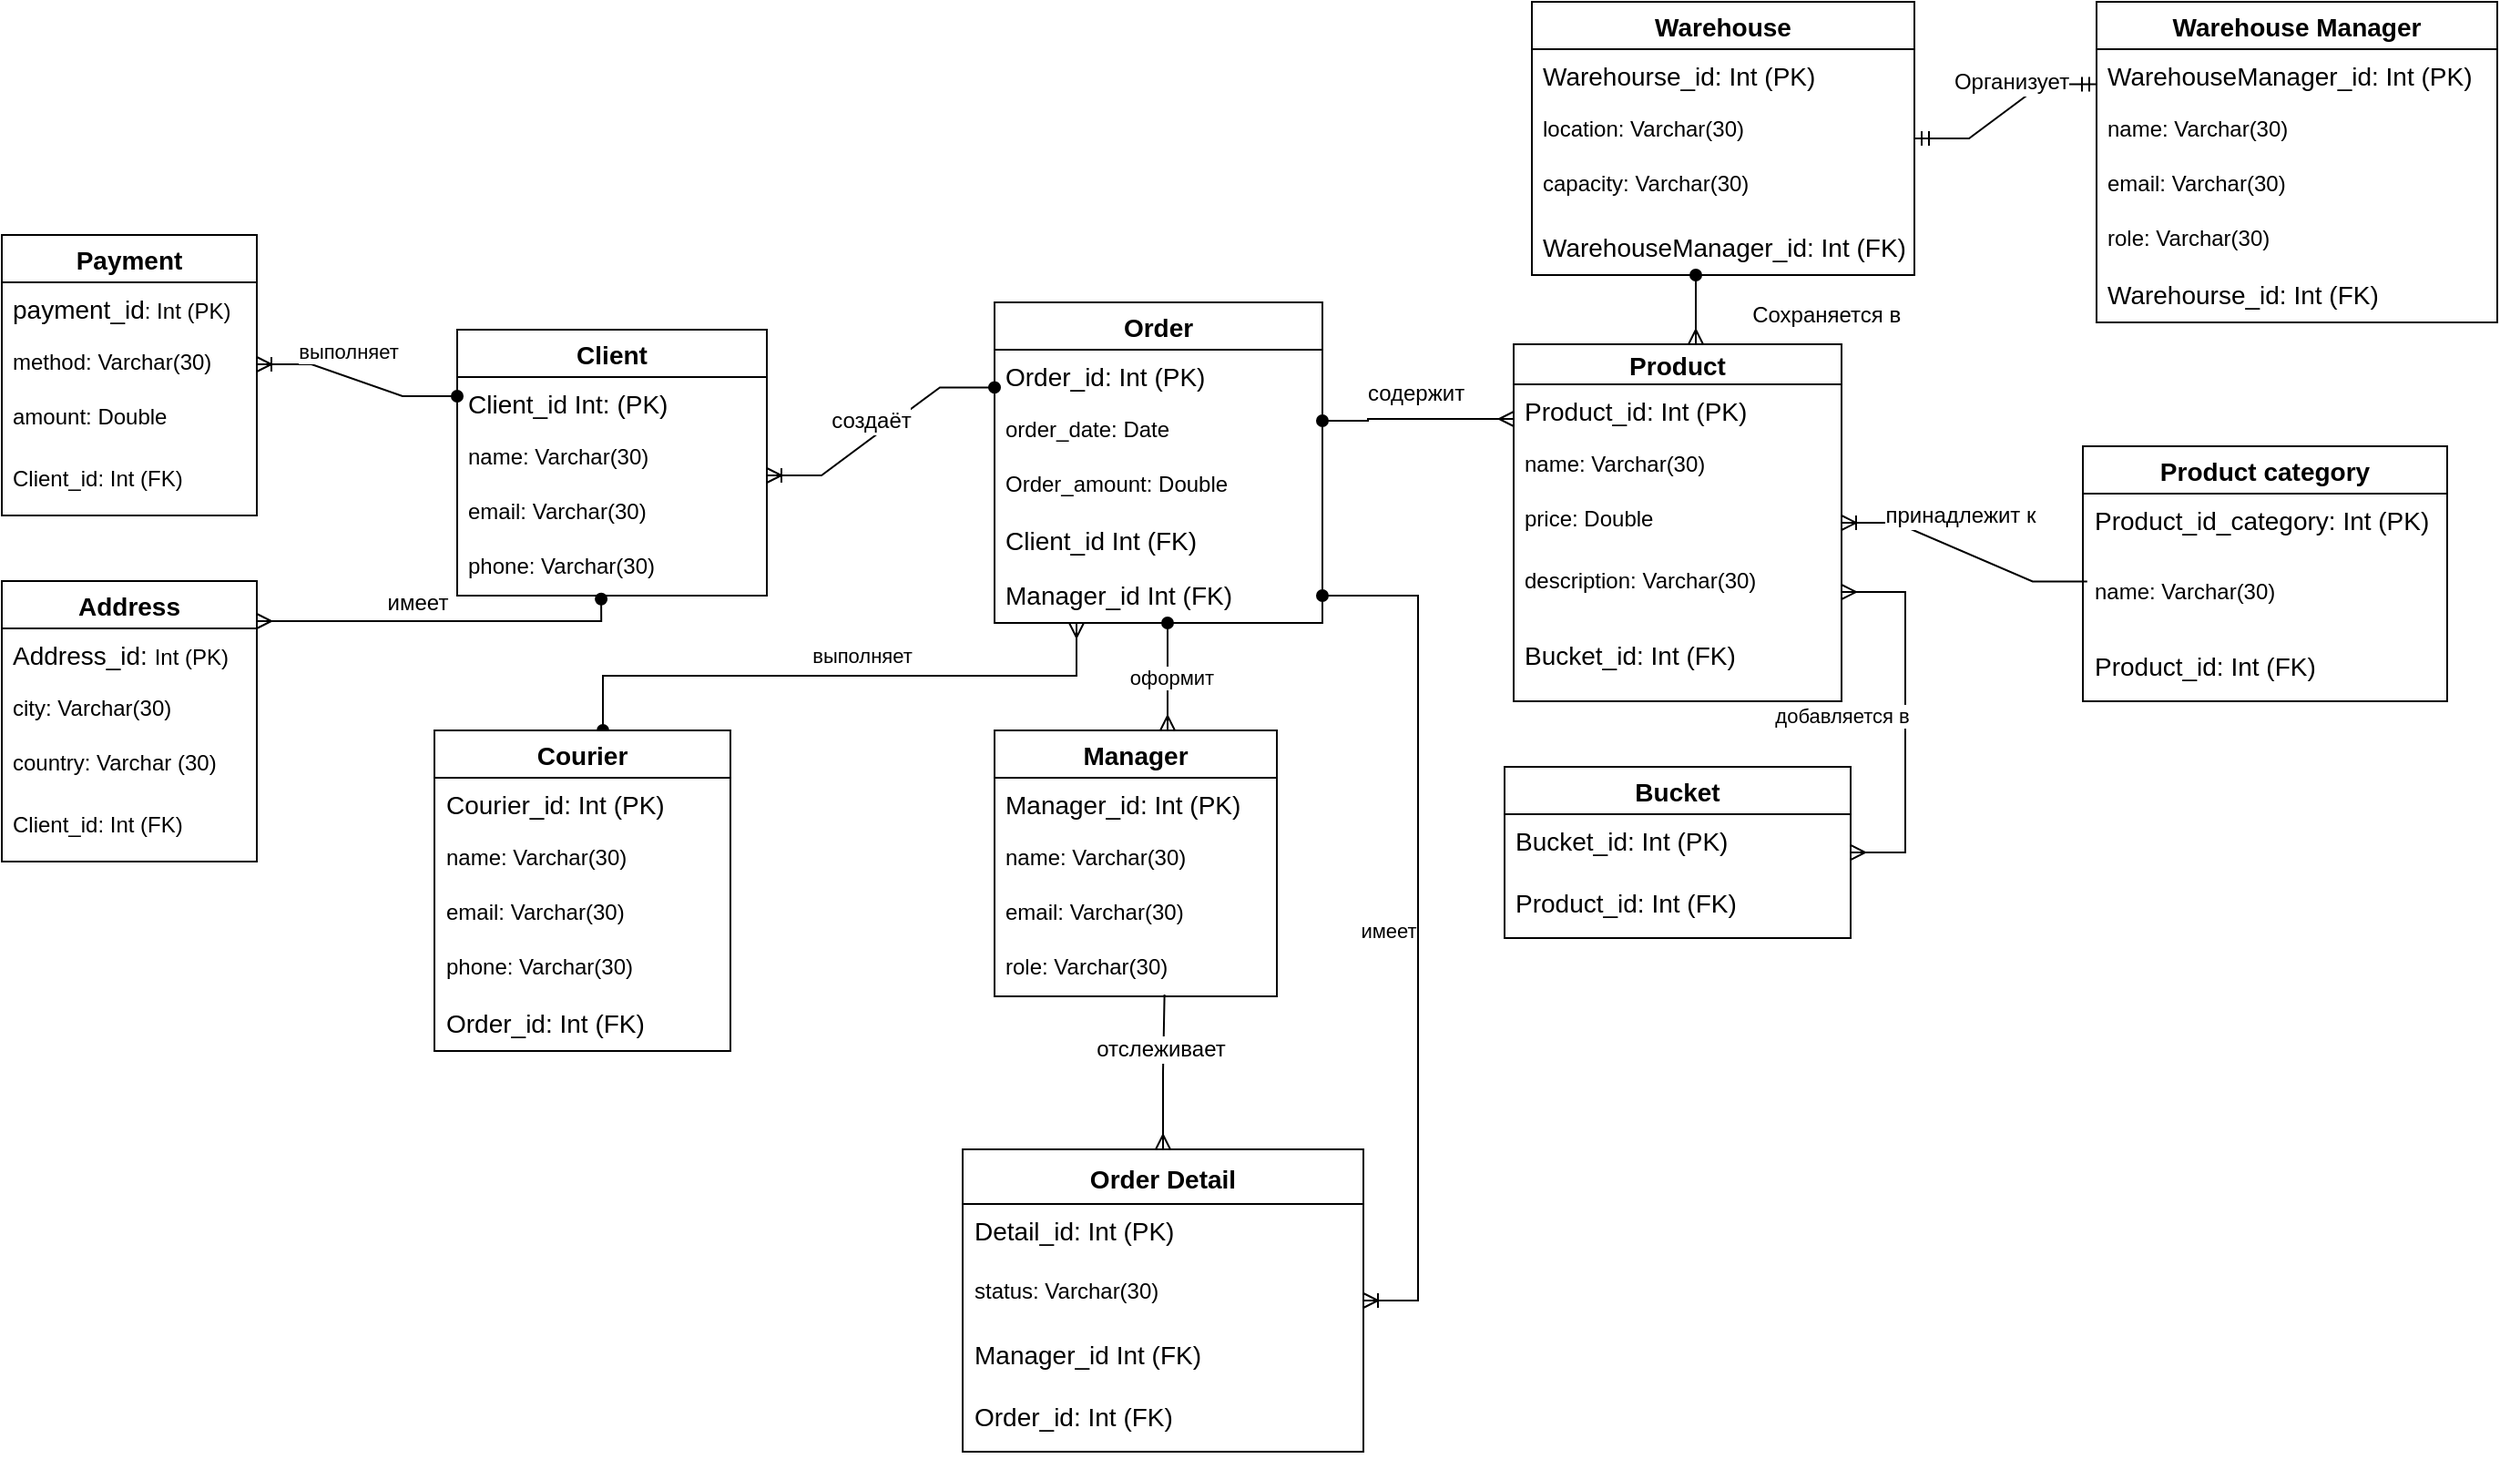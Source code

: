 <mxfile version="27.1.1" pages="3">
  <diagram id="R2lEEEUBdFMjLlhIrx00" name="Page-1">
    <mxGraphModel dx="2350" dy="1778" grid="1" gridSize="10" guides="1" tooltips="1" connect="1" arrows="1" fold="1" page="1" pageScale="1" pageWidth="850" pageHeight="1100" math="0" shadow="0" extFonts="Permanent Marker^https://fonts.googleapis.com/css?family=Permanent+Marker">
      <root>
        <mxCell id="0" />
        <mxCell id="1" parent="0" />
        <mxCell id="nY40BCKHnyfytQZV_Jhc-16" value="Client" style="swimlane;fontStyle=1;childLayout=stackLayout;horizontal=1;startSize=26;horizontalStack=0;resizeParent=1;resizeParentMax=0;resizeLast=0;collapsible=1;marginBottom=0;align=center;fontSize=14;" parent="1" vertex="1">
          <mxGeometry x="40" y="1200" width="170" height="146" as="geometry" />
        </mxCell>
        <mxCell id="N6m_3QEskTVVhivMK_TR-4" value="&lt;div&gt;&lt;span style=&quot;font-size: 14px; text-align: center; text-wrap-mode: nowrap;&quot;&gt;Client_id&amp;nbsp;Int: (PK)&amp;nbsp;&lt;/span&gt;&lt;/div&gt;" style="text;strokeColor=none;fillColor=none;spacingLeft=4;spacingRight=4;overflow=hidden;rotatable=0;points=[[0,0.5],[1,0.5]];portConstraint=eastwest;fontSize=12;whiteSpace=wrap;html=1;" parent="nY40BCKHnyfytQZV_Jhc-16" vertex="1">
          <mxGeometry y="26" width="170" height="30" as="geometry" />
        </mxCell>
        <mxCell id="nY40BCKHnyfytQZV_Jhc-18" value="&lt;div&gt;name: Varchar(30)&lt;/div&gt;" style="text;strokeColor=none;fillColor=none;spacingLeft=4;spacingRight=4;overflow=hidden;rotatable=0;points=[[0,0.5],[1,0.5]];portConstraint=eastwest;fontSize=12;whiteSpace=wrap;html=1;" parent="nY40BCKHnyfytQZV_Jhc-16" vertex="1">
          <mxGeometry y="56" width="170" height="30" as="geometry" />
        </mxCell>
        <mxCell id="nY40BCKHnyfytQZV_Jhc-19" value="&lt;div&gt;email: Varchar(30)&lt;/div&gt;" style="text;strokeColor=none;fillColor=none;spacingLeft=4;spacingRight=4;overflow=hidden;rotatable=0;points=[[0,0.5],[1,0.5]];portConstraint=eastwest;fontSize=12;whiteSpace=wrap;html=1;" parent="nY40BCKHnyfytQZV_Jhc-16" vertex="1">
          <mxGeometry y="86" width="170" height="30" as="geometry" />
        </mxCell>
        <mxCell id="TDcTn4Fuq33Ib6oFSJA6-15" value="&lt;div&gt;phone: Varchar(30)&lt;/div&gt;" style="text;strokeColor=none;fillColor=none;spacingLeft=4;spacingRight=4;overflow=hidden;rotatable=0;points=[[0,0.5],[1,0.5]];portConstraint=eastwest;fontSize=12;whiteSpace=wrap;html=1;" parent="nY40BCKHnyfytQZV_Jhc-16" vertex="1">
          <mxGeometry y="116" width="170" height="30" as="geometry" />
        </mxCell>
        <mxCell id="nY40BCKHnyfytQZV_Jhc-67" style="edgeStyle=orthogonalEdgeStyle;rounded=0;orthogonalLoop=1;jettySize=auto;html=1;entryX=0;entryY=0.5;entryDx=0;entryDy=0;startArrow=oval;startFill=1;endArrow=ERmany;endFill=0;" parent="1" source="nY40BCKHnyfytQZV_Jhc-20" edge="1">
          <mxGeometry relative="1" as="geometry">
            <Array as="points">
              <mxPoint x="540" y="1250" />
            </Array>
            <mxPoint x="620" y="1249" as="targetPoint" />
          </mxGeometry>
        </mxCell>
        <mxCell id="TDcTn4Fuq33Ib6oFSJA6-19" value="&lt;font style=&quot;font-size: 12px;&quot;&gt;содержит&lt;/font&gt;" style="edgeLabel;html=1;align=center;verticalAlign=middle;resizable=0;points=[];" parent="nY40BCKHnyfytQZV_Jhc-67" vertex="1" connectable="0">
          <mxGeometry x="-0.031" relative="1" as="geometry">
            <mxPoint y="-14" as="offset" />
          </mxGeometry>
        </mxCell>
        <mxCell id="nY40BCKHnyfytQZV_Jhc-20" value="Order" style="swimlane;fontStyle=1;childLayout=stackLayout;horizontal=1;startSize=26;horizontalStack=0;resizeParent=1;resizeParentMax=0;resizeLast=0;collapsible=1;marginBottom=0;align=center;fontSize=14;" parent="1" vertex="1">
          <mxGeometry x="335" y="1185" width="180" height="176" as="geometry" />
        </mxCell>
        <mxCell id="nY40BCKHnyfytQZV_Jhc-49" value="&lt;div&gt;&lt;span style=&quot;font-size: 14px; text-align: center; text-wrap-mode: nowrap;&quot;&gt;Order_id&lt;/span&gt;&lt;span style=&quot;font-size: 14px; text-align: center; text-wrap-mode: nowrap; background-color: initial;&quot;&gt;:&lt;/span&gt;&lt;span style=&quot;font-size: 14px; text-align: center; text-wrap-mode: nowrap; background-color: initial;&quot;&gt;&amp;nbsp;Int (PK)&amp;nbsp;&lt;/span&gt;&lt;/div&gt;" style="text;strokeColor=none;fillColor=none;spacingLeft=4;spacingRight=4;overflow=hidden;rotatable=0;points=[[0,0.5],[1,0.5]];portConstraint=eastwest;fontSize=12;whiteSpace=wrap;html=1;" parent="nY40BCKHnyfytQZV_Jhc-20" vertex="1">
          <mxGeometry y="26" width="180" height="30" as="geometry" />
        </mxCell>
        <mxCell id="nY40BCKHnyfytQZV_Jhc-22" value="&lt;div&gt;&lt;span style=&quot;background-color: initial;&quot;&gt;order_date: Date&amp;nbsp;&lt;/span&gt;&lt;/div&gt;" style="text;strokeColor=none;fillColor=none;spacingLeft=4;spacingRight=4;overflow=hidden;rotatable=0;points=[[0,0.5],[1,0.5]];portConstraint=eastwest;fontSize=12;whiteSpace=wrap;html=1;" parent="nY40BCKHnyfytQZV_Jhc-20" vertex="1">
          <mxGeometry y="56" width="180" height="30" as="geometry" />
        </mxCell>
        <mxCell id="uYUKjCt_YmLunsch3mxF-6" value="&lt;div&gt;&lt;span style=&quot;background-color: initial;&quot;&gt;Order_amount: Double&lt;/span&gt;&lt;/div&gt;" style="text;strokeColor=none;fillColor=none;spacingLeft=4;spacingRight=4;overflow=hidden;rotatable=0;points=[[0,0.5],[1,0.5]];portConstraint=eastwest;fontSize=12;whiteSpace=wrap;html=1;" parent="nY40BCKHnyfytQZV_Jhc-20" vertex="1">
          <mxGeometry y="86" width="180" height="30" as="geometry" />
        </mxCell>
        <mxCell id="uYUKjCt_YmLunsch3mxF-7" value="&lt;span style=&quot;font-size: 14px; text-align: center; text-wrap-mode: nowrap;&quot;&gt;Client_id&amp;nbsp;Int (FK)&lt;/span&gt;" style="text;strokeColor=none;fillColor=none;spacingLeft=4;spacingRight=4;overflow=hidden;rotatable=0;points=[[0,0.5],[1,0.5]];portConstraint=eastwest;fontSize=12;whiteSpace=wrap;html=1;" parent="nY40BCKHnyfytQZV_Jhc-20" vertex="1">
          <mxGeometry y="116" width="180" height="30" as="geometry" />
        </mxCell>
        <mxCell id="nY40BCKHnyfytQZV_Jhc-23" value="&lt;span style=&quot;font-size: 14px; text-align: center; text-wrap-mode: nowrap;&quot;&gt;Manager_id&amp;nbsp;Int (FK)&lt;/span&gt;" style="text;strokeColor=none;fillColor=none;spacingLeft=4;spacingRight=4;overflow=hidden;rotatable=0;points=[[0,0.5],[1,0.5]];portConstraint=eastwest;fontSize=12;whiteSpace=wrap;html=1;" parent="nY40BCKHnyfytQZV_Jhc-20" vertex="1">
          <mxGeometry y="146" width="180" height="30" as="geometry" />
        </mxCell>
        <mxCell id="nY40BCKHnyfytQZV_Jhc-25" value="Product" style="swimlane;fontStyle=1;childLayout=stackLayout;horizontal=1;startSize=22;horizontalStack=0;resizeParent=1;resizeParentMax=0;resizeLast=0;collapsible=1;marginBottom=0;align=center;fontSize=14;" parent="1" vertex="1">
          <mxGeometry x="620" y="1208" width="180" height="196" as="geometry" />
        </mxCell>
        <mxCell id="nY40BCKHnyfytQZV_Jhc-27" value="&lt;div&gt;&lt;span style=&quot;font-size: 14px; text-align: center; text-wrap-mode: nowrap;&quot;&gt;Product_id&lt;/span&gt;&lt;span style=&quot;font-size: 14px; text-align: center; text-wrap-mode: nowrap; background-color: initial;&quot;&gt;:&lt;/span&gt;&lt;span style=&quot;font-size: 14px; text-align: center; text-wrap-mode: nowrap; background-color: initial;&quot;&gt;&amp;nbsp;Int (PK)&amp;nbsp;&lt;/span&gt;&lt;/div&gt;" style="text;strokeColor=none;fillColor=none;spacingLeft=4;spacingRight=4;overflow=hidden;rotatable=0;points=[[0,0.5],[1,0.5]];portConstraint=eastwest;fontSize=12;whiteSpace=wrap;html=1;" parent="nY40BCKHnyfytQZV_Jhc-25" vertex="1">
          <mxGeometry y="22" width="180" height="30" as="geometry" />
        </mxCell>
        <mxCell id="N6m_3QEskTVVhivMK_TR-9" value="&lt;div&gt;name: Varchar(30)&lt;span style=&quot;background-color: initial;&quot;&gt;&lt;/span&gt;&lt;/div&gt;" style="text;strokeColor=none;fillColor=none;spacingLeft=4;spacingRight=4;overflow=hidden;rotatable=0;points=[[0,0.5],[1,0.5]];portConstraint=eastwest;fontSize=12;whiteSpace=wrap;html=1;" parent="nY40BCKHnyfytQZV_Jhc-25" vertex="1">
          <mxGeometry y="52" width="180" height="30" as="geometry" />
        </mxCell>
        <mxCell id="nY40BCKHnyfytQZV_Jhc-28" value="&lt;div&gt;price: Double&lt;/div&gt;" style="text;strokeColor=none;fillColor=none;spacingLeft=4;spacingRight=4;overflow=hidden;rotatable=0;points=[[0,0.5],[1,0.5]];portConstraint=eastwest;fontSize=12;whiteSpace=wrap;html=1;" parent="nY40BCKHnyfytQZV_Jhc-25" vertex="1">
          <mxGeometry y="82" width="180" height="34" as="geometry" />
        </mxCell>
        <mxCell id="nY40BCKHnyfytQZV_Jhc-29" value="&lt;div&gt;description: Varchar(30)&lt;span style=&quot;background-color: initial;&quot;&gt;&lt;/span&gt;&lt;/div&gt;" style="text;strokeColor=none;fillColor=none;spacingLeft=4;spacingRight=4;overflow=hidden;rotatable=0;points=[[0,0.5],[1,0.5]];portConstraint=eastwest;fontSize=12;whiteSpace=wrap;html=1;" parent="nY40BCKHnyfytQZV_Jhc-25" vertex="1">
          <mxGeometry y="116" width="180" height="40" as="geometry" />
        </mxCell>
        <mxCell id="uYUKjCt_YmLunsch3mxF-9" value="&lt;span style=&quot;font-size: 14px; text-align: center; text-wrap-mode: nowrap;&quot;&gt;Bucket_id: Int (FK)&lt;/span&gt;" style="text;strokeColor=none;fillColor=none;spacingLeft=4;spacingRight=4;overflow=hidden;rotatable=0;points=[[0,0.5],[1,0.5]];portConstraint=eastwest;fontSize=12;whiteSpace=wrap;html=1;" parent="nY40BCKHnyfytQZV_Jhc-25" vertex="1">
          <mxGeometry y="156" width="180" height="40" as="geometry" />
        </mxCell>
        <mxCell id="nY40BCKHnyfytQZV_Jhc-30" value="Product category" style="swimlane;fontStyle=1;childLayout=stackLayout;horizontal=1;startSize=26;horizontalStack=0;resizeParent=1;resizeParentMax=0;resizeLast=0;collapsible=1;marginBottom=0;align=center;fontSize=14;" parent="1" vertex="1">
          <mxGeometry x="932.5" y="1264" width="200" height="140" as="geometry" />
        </mxCell>
        <mxCell id="N6m_3QEskTVVhivMK_TR-10" value="&lt;span style=&quot;font-size: 14px; text-align: center; text-wrap-mode: nowrap;&quot;&gt;Product_id_category: Int (PK)&amp;nbsp;&lt;/span&gt;" style="text;strokeColor=none;fillColor=none;spacingLeft=4;spacingRight=4;overflow=hidden;rotatable=0;points=[[0,0.5],[1,0.5]];portConstraint=eastwest;fontSize=12;whiteSpace=wrap;html=1;" parent="nY40BCKHnyfytQZV_Jhc-30" vertex="1">
          <mxGeometry y="26" width="200" height="40" as="geometry" />
        </mxCell>
        <mxCell id="nY40BCKHnyfytQZV_Jhc-32" value="&lt;div&gt;name: Varchar(30)&lt;/div&gt;" style="text;strokeColor=none;fillColor=none;spacingLeft=4;spacingRight=4;overflow=hidden;rotatable=0;points=[[0,0.5],[1,0.5]];portConstraint=eastwest;fontSize=12;whiteSpace=wrap;html=1;" parent="nY40BCKHnyfytQZV_Jhc-30" vertex="1">
          <mxGeometry y="66" width="200" height="40" as="geometry" />
        </mxCell>
        <mxCell id="uYUKjCt_YmLunsch3mxF-11" value="&lt;span style=&quot;font-size: 14px; text-align: center; text-wrap-mode: nowrap;&quot;&gt;Product_id: Int (FK)&lt;/span&gt;" style="text;strokeColor=none;fillColor=none;spacingLeft=4;spacingRight=4;overflow=hidden;rotatable=0;points=[[0,0.5],[1,0.5]];portConstraint=eastwest;fontSize=12;whiteSpace=wrap;html=1;" parent="nY40BCKHnyfytQZV_Jhc-30" vertex="1">
          <mxGeometry y="106" width="200" height="34" as="geometry" />
        </mxCell>
        <mxCell id="nY40BCKHnyfytQZV_Jhc-34" value="Payment" style="swimlane;fontStyle=1;childLayout=stackLayout;horizontal=1;startSize=26;horizontalStack=0;resizeParent=1;resizeParentMax=0;resizeLast=0;collapsible=1;marginBottom=0;align=center;fontSize=14;" parent="1" vertex="1">
          <mxGeometry x="-210" y="1148" width="140" height="154" as="geometry" />
        </mxCell>
        <mxCell id="N6m_3QEskTVVhivMK_TR-1" value="&lt;div&gt;&lt;span style=&quot;font-size: 14px; text-align: center; text-wrap-mode: nowrap; background-color: initial;&quot;&gt;payment_id&lt;/span&gt;&lt;span style=&quot;background-color: initial;&quot;&gt;: Int (PK)&amp;nbsp;&lt;/span&gt;&lt;/div&gt;" style="text;strokeColor=none;fillColor=none;spacingLeft=4;spacingRight=4;overflow=hidden;rotatable=0;points=[[0,0.5],[1,0.5]];portConstraint=eastwest;fontSize=12;whiteSpace=wrap;html=1;" parent="nY40BCKHnyfytQZV_Jhc-34" vertex="1">
          <mxGeometry y="26" width="140" height="30" as="geometry" />
        </mxCell>
        <mxCell id="nY40BCKHnyfytQZV_Jhc-35" value="&lt;div&gt;&lt;div&gt;&lt;span style=&quot;background-color: initial;&quot;&gt;method: Varchar(30)&lt;/span&gt;&lt;/div&gt;&lt;/div&gt;" style="text;strokeColor=none;fillColor=none;spacingLeft=4;spacingRight=4;overflow=hidden;rotatable=0;points=[[0,0.5],[1,0.5]];portConstraint=eastwest;fontSize=12;whiteSpace=wrap;html=1;" parent="nY40BCKHnyfytQZV_Jhc-34" vertex="1">
          <mxGeometry y="56" width="140" height="30" as="geometry" />
        </mxCell>
        <mxCell id="nY40BCKHnyfytQZV_Jhc-36" value="amount: Double&amp;nbsp;" style="text;strokeColor=none;fillColor=none;spacingLeft=4;spacingRight=4;overflow=hidden;rotatable=0;points=[[0,0.5],[1,0.5]];portConstraint=eastwest;fontSize=12;whiteSpace=wrap;html=1;" parent="nY40BCKHnyfytQZV_Jhc-34" vertex="1">
          <mxGeometry y="86" width="140" height="34" as="geometry" />
        </mxCell>
        <mxCell id="uYUKjCt_YmLunsch3mxF-1" value="&lt;span style=&quot;text-align: center; text-wrap-mode: nowrap;&quot;&gt;&lt;font style=&quot;font-size: 12px;&quot;&gt;Client_id: Int (FK)&lt;/font&gt;&lt;/span&gt;" style="text;strokeColor=none;fillColor=none;spacingLeft=4;spacingRight=4;overflow=hidden;rotatable=0;points=[[0,0.5],[1,0.5]];portConstraint=eastwest;fontSize=12;whiteSpace=wrap;html=1;" parent="nY40BCKHnyfytQZV_Jhc-34" vertex="1">
          <mxGeometry y="120" width="140" height="34" as="geometry" />
        </mxCell>
        <mxCell id="nY40BCKHnyfytQZV_Jhc-66" style="edgeStyle=orthogonalEdgeStyle;rounded=0;orthogonalLoop=1;jettySize=auto;html=1;startArrow=ERmany;startFill=0;endArrow=oval;endFill=1;entryX=0.465;entryY=1.063;entryDx=0;entryDy=0;entryPerimeter=0;" parent="1" source="nY40BCKHnyfytQZV_Jhc-37" target="TDcTn4Fuq33Ib6oFSJA6-15" edge="1">
          <mxGeometry relative="1" as="geometry">
            <Array as="points">
              <mxPoint x="119" y="1360" />
            </Array>
          </mxGeometry>
        </mxCell>
        <mxCell id="TDcTn4Fuq33Ib6oFSJA6-22" value="&lt;font style=&quot;font-size: 12px;&quot;&gt;имеет&lt;/font&gt;" style="edgeLabel;html=1;align=center;verticalAlign=middle;resizable=0;points=[];" parent="nY40BCKHnyfytQZV_Jhc-66" vertex="1" connectable="0">
          <mxGeometry x="-0.127" y="3" relative="1" as="geometry">
            <mxPoint y="-7" as="offset" />
          </mxGeometry>
        </mxCell>
        <mxCell id="nY40BCKHnyfytQZV_Jhc-37" value="Address" style="swimlane;fontStyle=1;childLayout=stackLayout;horizontal=1;startSize=26;horizontalStack=0;resizeParent=1;resizeParentMax=0;resizeLast=0;collapsible=1;marginBottom=0;align=center;fontSize=14;" parent="1" vertex="1">
          <mxGeometry x="-210" y="1338" width="140" height="154" as="geometry" />
        </mxCell>
        <mxCell id="N6m_3QEskTVVhivMK_TR-2" value="&lt;span style=&quot;font-size: 14px; text-align: center; text-wrap-mode: nowrap;&quot;&gt;Address_id:&amp;nbsp;&lt;/span&gt;Int (PK)&amp;nbsp;" style="text;strokeColor=none;fillColor=none;spacingLeft=4;spacingRight=4;overflow=hidden;rotatable=0;points=[[0,0.5],[1,0.5]];portConstraint=eastwest;fontSize=12;whiteSpace=wrap;html=1;" parent="nY40BCKHnyfytQZV_Jhc-37" vertex="1">
          <mxGeometry y="26" width="140" height="30" as="geometry" />
        </mxCell>
        <mxCell id="nY40BCKHnyfytQZV_Jhc-39" value="&lt;div&gt;&lt;span style=&quot;background-color: initial;&quot;&gt;city: Varchar(30)&lt;/span&gt;&lt;/div&gt;" style="text;strokeColor=none;fillColor=none;spacingLeft=4;spacingRight=4;overflow=hidden;rotatable=0;points=[[0,0.5],[1,0.5]];portConstraint=eastwest;fontSize=12;whiteSpace=wrap;html=1;" parent="nY40BCKHnyfytQZV_Jhc-37" vertex="1">
          <mxGeometry y="56" width="140" height="30" as="geometry" />
        </mxCell>
        <mxCell id="nY40BCKHnyfytQZV_Jhc-40" value="&lt;div&gt;&lt;span style=&quot;background-color: initial;&quot;&gt;country: Varchar (30)&lt;/span&gt;&lt;/div&gt;" style="text;strokeColor=none;fillColor=none;spacingLeft=4;spacingRight=4;overflow=hidden;rotatable=0;points=[[0,0.5],[1,0.5]];portConstraint=eastwest;fontSize=12;whiteSpace=wrap;html=1;" parent="nY40BCKHnyfytQZV_Jhc-37" vertex="1">
          <mxGeometry y="86" width="140" height="34" as="geometry" />
        </mxCell>
        <mxCell id="uYUKjCt_YmLunsch3mxF-2" value="&lt;span style=&quot;text-align: center; text-wrap-mode: nowrap;&quot;&gt;Client_id: Int (FK)&lt;/span&gt;" style="text;strokeColor=none;fillColor=none;spacingLeft=4;spacingRight=4;overflow=hidden;rotatable=0;points=[[0,0.5],[1,0.5]];portConstraint=eastwest;fontSize=12;whiteSpace=wrap;html=1;" parent="nY40BCKHnyfytQZV_Jhc-37" vertex="1">
          <mxGeometry y="120" width="140" height="34" as="geometry" />
        </mxCell>
        <mxCell id="nY40BCKHnyfytQZV_Jhc-42" value="Order Detail" style="swimlane;fontStyle=1;childLayout=stackLayout;horizontal=1;startSize=30;horizontalStack=0;resizeParent=1;resizeParentMax=0;resizeLast=0;collapsible=1;marginBottom=0;align=center;fontSize=14;spacingTop=1;" parent="1" vertex="1">
          <mxGeometry x="317.5" y="1650" width="220" height="166" as="geometry" />
        </mxCell>
        <mxCell id="nY40BCKHnyfytQZV_Jhc-44" value="&lt;div&gt;&lt;span style=&quot;font-size: 14px; text-align: center; text-wrap-mode: nowrap;&quot;&gt;Detail_id&lt;/span&gt;&lt;span style=&quot;font-size: 14px; text-align: center; text-wrap-mode: nowrap; background-color: initial;&quot;&gt;:&lt;/span&gt;&lt;span style=&quot;font-size: 14px; text-align: center; text-wrap-mode: nowrap; background-color: initial;&quot;&gt;&amp;nbsp;Int (PK)&amp;nbsp;&lt;/span&gt;&lt;/div&gt;" style="text;strokeColor=none;fillColor=none;spacingLeft=4;spacingRight=4;overflow=hidden;rotatable=0;points=[[0,0.5],[1,0.5]];portConstraint=eastwest;fontSize=12;whiteSpace=wrap;html=1;" parent="nY40BCKHnyfytQZV_Jhc-42" vertex="1">
          <mxGeometry y="30" width="220" height="34" as="geometry" />
        </mxCell>
        <mxCell id="N6m_3QEskTVVhivMK_TR-7" value="&lt;div&gt;status: Varchar(30)&lt;/div&gt;" style="text;strokeColor=none;fillColor=none;spacingLeft=4;spacingRight=4;overflow=hidden;rotatable=0;points=[[0,0.5],[1,0.5]];portConstraint=eastwest;fontSize=12;whiteSpace=wrap;html=1;" parent="nY40BCKHnyfytQZV_Jhc-42" vertex="1">
          <mxGeometry y="64" width="220" height="34" as="geometry" />
        </mxCell>
        <mxCell id="uYUKjCt_YmLunsch3mxF-4" value="&lt;span style=&quot;font-size: 14px; text-align: center; text-wrap-mode: nowrap;&quot;&gt;Manager_id&amp;nbsp;Int (FK)&lt;/span&gt;" style="text;strokeColor=none;fillColor=none;spacingLeft=4;spacingRight=4;overflow=hidden;rotatable=0;points=[[0,0.5],[1,0.5]];portConstraint=eastwest;fontSize=12;whiteSpace=wrap;html=1;" parent="nY40BCKHnyfytQZV_Jhc-42" vertex="1">
          <mxGeometry y="98" width="220" height="34" as="geometry" />
        </mxCell>
        <mxCell id="uYUKjCt_YmLunsch3mxF-5" value="&lt;span style=&quot;font-size: 14px; text-align: center; text-wrap-mode: nowrap;&quot;&gt;Order_id: Int (FK)&lt;/span&gt;" style="text;strokeColor=none;fillColor=none;spacingLeft=4;spacingRight=4;overflow=hidden;rotatable=0;points=[[0,0.5],[1,0.5]];portConstraint=eastwest;fontSize=12;whiteSpace=wrap;html=1;" parent="nY40BCKHnyfytQZV_Jhc-42" vertex="1">
          <mxGeometry y="132" width="220" height="34" as="geometry" />
        </mxCell>
        <mxCell id="nY40BCKHnyfytQZV_Jhc-45" value="Bucket" style="swimlane;fontStyle=1;childLayout=stackLayout;horizontal=1;startSize=26;horizontalStack=0;resizeParent=1;resizeParentMax=0;resizeLast=0;collapsible=1;marginBottom=0;align=center;fontSize=14;" parent="1" vertex="1">
          <mxGeometry x="615" y="1440" width="190" height="94" as="geometry" />
        </mxCell>
        <mxCell id="nY40BCKHnyfytQZV_Jhc-47" value="&lt;div&gt;&lt;span style=&quot;font-size: 14px; text-align: center; text-wrap-mode: nowrap;&quot;&gt;Bucket_id: Int (PK)&amp;nbsp;&lt;/span&gt;&lt;/div&gt;" style="text;strokeColor=none;fillColor=none;spacingLeft=4;spacingRight=4;overflow=hidden;rotatable=0;points=[[0,0.5],[1,0.5]];portConstraint=eastwest;fontSize=12;whiteSpace=wrap;html=1;" parent="nY40BCKHnyfytQZV_Jhc-45" vertex="1">
          <mxGeometry y="26" width="190" height="34" as="geometry" />
        </mxCell>
        <mxCell id="N6m_3QEskTVVhivMK_TR-8" value="&lt;div&gt;&lt;span style=&quot;font-size: 14px; text-align: center; text-wrap-mode: nowrap;&quot;&gt;Product_id: Int (FK)&lt;/span&gt;&lt;/div&gt;" style="text;strokeColor=none;fillColor=none;spacingLeft=4;spacingRight=4;overflow=hidden;rotatable=0;points=[[0,0.5],[1,0.5]];portConstraint=eastwest;fontSize=12;whiteSpace=wrap;html=1;" parent="nY40BCKHnyfytQZV_Jhc-45" vertex="1">
          <mxGeometry y="60" width="190" height="34" as="geometry" />
        </mxCell>
        <mxCell id="nY40BCKHnyfytQZV_Jhc-48" value="" style="edgeStyle=entityRelationEdgeStyle;fontSize=12;html=1;endArrow=ERoneToMany;rounded=0;exitX=0;exitY=0.69;exitDx=0;exitDy=0;exitPerimeter=0;entryX=1;entryY=0.8;entryDx=0;entryDy=0;startArrow=oval;startFill=1;entryPerimeter=0;" parent="1" source="nY40BCKHnyfytQZV_Jhc-49" target="nY40BCKHnyfytQZV_Jhc-18" edge="1">
          <mxGeometry width="100" height="100" relative="1" as="geometry">
            <mxPoint x="260" y="1320" as="sourcePoint" />
            <mxPoint x="340" y="1430" as="targetPoint" />
            <Array as="points">
              <mxPoint x="210" y="1260" />
            </Array>
          </mxGeometry>
        </mxCell>
        <mxCell id="TDcTn4Fuq33Ib6oFSJA6-18" value="&lt;font style=&quot;font-size: 12px;&quot;&gt;создаёт&lt;/font&gt;" style="edgeLabel;html=1;align=center;verticalAlign=middle;resizable=0;points=[];" parent="nY40BCKHnyfytQZV_Jhc-48" vertex="1" connectable="0">
          <mxGeometry x="0.066" y="-3" relative="1" as="geometry">
            <mxPoint y="-6" as="offset" />
          </mxGeometry>
        </mxCell>
        <mxCell id="nY40BCKHnyfytQZV_Jhc-50" value="" style="edgeStyle=entityRelationEdgeStyle;fontSize=12;html=1;endArrow=ERoneToMany;rounded=0;exitX=0;exitY=0.25;exitDx=0;exitDy=0;entryX=1;entryY=0.5;entryDx=0;entryDy=0;startArrow=oval;startFill=1;" parent="1" source="nY40BCKHnyfytQZV_Jhc-16" target="nY40BCKHnyfytQZV_Jhc-35" edge="1">
          <mxGeometry width="100" height="100" relative="1" as="geometry">
            <mxPoint y="1370" as="sourcePoint" />
            <mxPoint x="-60" y="1260" as="targetPoint" />
            <Array as="points">
              <mxPoint y="1226" />
              <mxPoint x="-90" y="1220" />
              <mxPoint x="-100" y="1226" />
              <mxPoint y="1280" />
              <mxPoint y="1300" />
              <mxPoint x="-120" y="1220" />
            </Array>
          </mxGeometry>
        </mxCell>
        <mxCell id="TDcTn4Fuq33Ib6oFSJA6-21" value="выполняет" style="edgeLabel;html=1;align=center;verticalAlign=middle;resizable=0;points=[];" parent="nY40BCKHnyfytQZV_Jhc-50" vertex="1" connectable="0">
          <mxGeometry x="0.113" y="-3" relative="1" as="geometry">
            <mxPoint y="-11" as="offset" />
          </mxGeometry>
        </mxCell>
        <mxCell id="nY40BCKHnyfytQZV_Jhc-52" value="" style="edgeStyle=entityRelationEdgeStyle;fontSize=12;html=1;endArrow=ERoneToMany;rounded=0;startArrow=oval;startFill=1;" parent="1" source="nY40BCKHnyfytQZV_Jhc-23" target="nY40BCKHnyfytQZV_Jhc-42" edge="1">
          <mxGeometry width="100" height="100" relative="1" as="geometry">
            <mxPoint x="210" y="1319" as="sourcePoint" />
            <mxPoint x="220" y="1510" as="targetPoint" />
            <Array as="points">
              <mxPoint x="20" y="1246" />
              <mxPoint x="-80" y="1246" />
              <mxPoint x="20" y="1300" />
              <mxPoint x="152" y="1400" />
              <mxPoint x="160" y="1410" />
              <mxPoint x="20" y="1320" />
              <mxPoint x="-100" y="1240" />
            </Array>
          </mxGeometry>
        </mxCell>
        <mxCell id="TDcTn4Fuq33Ib6oFSJA6-23" value="имеет" style="edgeLabel;html=1;align=center;verticalAlign=middle;resizable=0;points=[];" parent="nY40BCKHnyfytQZV_Jhc-52" vertex="1" connectable="0">
          <mxGeometry x="0.006" y="1" relative="1" as="geometry">
            <mxPoint x="-18" as="offset" />
          </mxGeometry>
        </mxCell>
        <mxCell id="nY40BCKHnyfytQZV_Jhc-54" value="" style="edgeStyle=entityRelationEdgeStyle;fontSize=12;html=1;endArrow=ERoneToMany;rounded=0;exitX=0.012;exitY=0.205;exitDx=0;exitDy=0;exitPerimeter=0;" parent="1" source="nY40BCKHnyfytQZV_Jhc-32" target="nY40BCKHnyfytQZV_Jhc-25" edge="1">
          <mxGeometry width="100" height="100" relative="1" as="geometry">
            <mxPoint x="901.44" y="1273.65" as="sourcePoint" />
            <mxPoint x="950" y="1290" as="targetPoint" />
            <Array as="points">
              <mxPoint x="900" y="1273" />
              <mxPoint x="890" y="1273" />
            </Array>
          </mxGeometry>
        </mxCell>
        <mxCell id="TDcTn4Fuq33Ib6oFSJA6-24" value="&lt;font style=&quot;font-size: 12px;&quot;&gt;принадлежит к&lt;/font&gt;" style="edgeLabel;html=1;align=center;verticalAlign=middle;resizable=0;points=[];" parent="nY40BCKHnyfytQZV_Jhc-54" vertex="1" connectable="0">
          <mxGeometry x="0.204" y="-3" relative="1" as="geometry">
            <mxPoint x="9" y="-12" as="offset" />
          </mxGeometry>
        </mxCell>
        <mxCell id="nY40BCKHnyfytQZV_Jhc-55" value="" style="edgeStyle=entityRelationEdgeStyle;fontSize=12;html=1;endArrow=ERmany;startArrow=ERmany;rounded=0;" parent="1" source="nY40BCKHnyfytQZV_Jhc-45" target="nY40BCKHnyfytQZV_Jhc-29" edge="1">
          <mxGeometry width="100" height="100" relative="1" as="geometry">
            <mxPoint x="690" y="1470" as="sourcePoint" />
            <mxPoint x="790" y="1370" as="targetPoint" />
            <Array as="points">
              <mxPoint x="820" y="1330" />
            </Array>
          </mxGeometry>
        </mxCell>
        <mxCell id="TDcTn4Fuq33Ib6oFSJA6-25" value="добавляется в" style="edgeLabel;html=1;align=center;verticalAlign=middle;resizable=0;points=[];" parent="nY40BCKHnyfytQZV_Jhc-55" vertex="1" connectable="0">
          <mxGeometry x="0.025" y="-2" relative="1" as="geometry">
            <mxPoint x="-37" y="1" as="offset" />
          </mxGeometry>
        </mxCell>
        <mxCell id="nY40BCKHnyfytQZV_Jhc-64" style="edgeStyle=orthogonalEdgeStyle;rounded=0;orthogonalLoop=1;jettySize=auto;html=1;startArrow=ERmany;startFill=0;endArrow=oval;endFill=1;" parent="1" source="nY40BCKHnyfytQZV_Jhc-57" target="nY40BCKHnyfytQZV_Jhc-23" edge="1">
          <mxGeometry relative="1" as="geometry">
            <Array as="points">
              <mxPoint x="430" y="1400" />
              <mxPoint x="430" y="1400" />
            </Array>
          </mxGeometry>
        </mxCell>
        <mxCell id="TDcTn4Fuq33Ib6oFSJA6-31" value="оформит" style="edgeLabel;html=1;align=center;verticalAlign=middle;resizable=0;points=[];" parent="nY40BCKHnyfytQZV_Jhc-64" vertex="1" connectable="0">
          <mxGeometry x="-0.017" y="-2" relative="1" as="geometry">
            <mxPoint as="offset" />
          </mxGeometry>
        </mxCell>
        <mxCell id="nY40BCKHnyfytQZV_Jhc-57" value="Manager" style="swimlane;fontStyle=1;childLayout=stackLayout;horizontal=1;startSize=26;horizontalStack=0;resizeParent=1;resizeParentMax=0;resizeLast=0;collapsible=1;marginBottom=0;align=center;fontSize=14;" parent="1" vertex="1">
          <mxGeometry x="335" y="1420" width="155" height="146" as="geometry" />
        </mxCell>
        <mxCell id="N6m_3QEskTVVhivMK_TR-6" value="&lt;div&gt;&lt;span style=&quot;font-size: 14px; text-align: center; text-wrap-mode: nowrap;&quot;&gt;Manager_id&lt;/span&gt;&lt;span style=&quot;font-size: 14px; text-align: center; text-wrap-mode: nowrap; background-color: initial;&quot;&gt;:&lt;/span&gt;&lt;span style=&quot;font-size: 14px; text-align: center; text-wrap-mode: nowrap; background-color: initial;&quot;&gt;&amp;nbsp;Int (PK)&amp;nbsp;&lt;/span&gt;&lt;/div&gt;" style="text;strokeColor=none;fillColor=none;spacingLeft=4;spacingRight=4;overflow=hidden;rotatable=0;points=[[0,0.5],[1,0.5]];portConstraint=eastwest;fontSize=12;whiteSpace=wrap;html=1;" parent="nY40BCKHnyfytQZV_Jhc-57" vertex="1">
          <mxGeometry y="26" width="155" height="30" as="geometry" />
        </mxCell>
        <mxCell id="nY40BCKHnyfytQZV_Jhc-59" value="&lt;div&gt;name: Varchar(30)&lt;/div&gt;" style="text;strokeColor=none;fillColor=none;spacingLeft=4;spacingRight=4;overflow=hidden;rotatable=0;points=[[0,0.5],[1,0.5]];portConstraint=eastwest;fontSize=12;whiteSpace=wrap;html=1;" parent="nY40BCKHnyfytQZV_Jhc-57" vertex="1">
          <mxGeometry y="56" width="155" height="30" as="geometry" />
        </mxCell>
        <mxCell id="nY40BCKHnyfytQZV_Jhc-60" value="&lt;div&gt;email: Varchar(30)&lt;/div&gt;" style="text;strokeColor=none;fillColor=none;spacingLeft=4;spacingRight=4;overflow=hidden;rotatable=0;points=[[0,0.5],[1,0.5]];portConstraint=eastwest;fontSize=12;whiteSpace=wrap;html=1;" parent="nY40BCKHnyfytQZV_Jhc-57" vertex="1">
          <mxGeometry y="86" width="155" height="30" as="geometry" />
        </mxCell>
        <mxCell id="nY40BCKHnyfytQZV_Jhc-62" value="&lt;div&gt;role: Varchar(30)&lt;/div&gt;" style="text;strokeColor=none;fillColor=none;spacingLeft=4;spacingRight=4;overflow=hidden;rotatable=0;points=[[0,0.5],[1,0.5]];portConstraint=eastwest;fontSize=12;whiteSpace=wrap;html=1;" parent="nY40BCKHnyfytQZV_Jhc-57" vertex="1">
          <mxGeometry y="116" width="155" height="30" as="geometry" />
        </mxCell>
        <mxCell id="nY40BCKHnyfytQZV_Jhc-65" style="edgeStyle=orthogonalEdgeStyle;rounded=0;orthogonalLoop=1;jettySize=auto;html=1;endArrow=none;endFill=0;startArrow=ERmany;startFill=0;entryX=0.602;entryY=0.968;entryDx=0;entryDy=0;entryPerimeter=0;" parent="1" source="nY40BCKHnyfytQZV_Jhc-42" target="nY40BCKHnyfytQZV_Jhc-62" edge="1">
          <mxGeometry relative="1" as="geometry">
            <Array as="points" />
          </mxGeometry>
        </mxCell>
        <mxCell id="TDcTn4Fuq33Ib6oFSJA6-29" value="&lt;font style=&quot;font-size: 12px;&quot;&gt;отслеживает&lt;/font&gt;" style="edgeLabel;html=1;align=center;verticalAlign=middle;resizable=0;points=[];" parent="nY40BCKHnyfytQZV_Jhc-65" vertex="1" connectable="0">
          <mxGeometry x="-0.029" y="1" relative="1" as="geometry">
            <mxPoint x="-1" y="-14" as="offset" />
          </mxGeometry>
        </mxCell>
        <mxCell id="nY40BCKHnyfytQZV_Jhc-68" value="Warehouse" style="swimlane;fontStyle=1;childLayout=stackLayout;horizontal=1;startSize=26;horizontalStack=0;resizeParent=1;resizeParentMax=0;resizeLast=0;collapsible=1;marginBottom=0;align=center;fontSize=14;" parent="1" vertex="1">
          <mxGeometry x="630" y="1020" width="210" height="150" as="geometry" />
        </mxCell>
        <mxCell id="N6m_3QEskTVVhivMK_TR-12" value="&lt;div&gt;&lt;span style=&quot;font-size: 14px; text-align: center; text-wrap-mode: nowrap;&quot;&gt;Warehourse_id&lt;/span&gt;&lt;span style=&quot;font-size: 14px; text-align: center; text-wrap-mode: nowrap; background-color: initial;&quot;&gt;:&lt;/span&gt;&lt;span style=&quot;font-size: 14px; text-align: center; text-wrap-mode: nowrap; background-color: initial;&quot;&gt;&amp;nbsp;Int (PK)&amp;nbsp;&lt;/span&gt;&lt;/div&gt;" style="text;strokeColor=none;fillColor=none;spacingLeft=4;spacingRight=4;overflow=hidden;rotatable=0;points=[[0,0.5],[1,0.5]];portConstraint=eastwest;fontSize=12;whiteSpace=wrap;html=1;" parent="nY40BCKHnyfytQZV_Jhc-68" vertex="1">
          <mxGeometry y="26" width="210" height="30" as="geometry" />
        </mxCell>
        <mxCell id="nY40BCKHnyfytQZV_Jhc-70" value="&lt;div&gt;&lt;div&gt;location: Varchar(30)&lt;span style=&quot;background-color: initial;&quot;&gt;&lt;/span&gt;&lt;/div&gt;&lt;/div&gt;" style="text;strokeColor=none;fillColor=none;spacingLeft=4;spacingRight=4;overflow=hidden;rotatable=0;points=[[0,0.5],[1,0.5]];portConstraint=eastwest;fontSize=12;whiteSpace=wrap;html=1;" parent="nY40BCKHnyfytQZV_Jhc-68" vertex="1">
          <mxGeometry y="56" width="210" height="30" as="geometry" />
        </mxCell>
        <mxCell id="nY40BCKHnyfytQZV_Jhc-71" value="&lt;div&gt;capacity: Varchar(30)&lt;span style=&quot;background-color: initial;&quot;&gt;&lt;/span&gt;&lt;/div&gt;" style="text;strokeColor=none;fillColor=none;spacingLeft=4;spacingRight=4;overflow=hidden;rotatable=0;points=[[0,0.5],[1,0.5]];portConstraint=eastwest;fontSize=12;whiteSpace=wrap;html=1;" parent="nY40BCKHnyfytQZV_Jhc-68" vertex="1">
          <mxGeometry y="86" width="210" height="34" as="geometry" />
        </mxCell>
        <mxCell id="uYUKjCt_YmLunsch3mxF-13" value="&lt;span style=&quot;font-size: 14px; text-align: center; text-wrap-mode: nowrap;&quot;&gt;WarehouseManager_id: Int (FK)&lt;/span&gt;" style="text;strokeColor=none;fillColor=none;spacingLeft=4;spacingRight=4;overflow=hidden;rotatable=0;points=[[0,0.5],[1,0.5]];portConstraint=eastwest;fontSize=12;whiteSpace=wrap;html=1;" parent="nY40BCKHnyfytQZV_Jhc-68" vertex="1">
          <mxGeometry y="120" width="210" height="30" as="geometry" />
        </mxCell>
        <mxCell id="nY40BCKHnyfytQZV_Jhc-72" value="Warehouse Manager" style="swimlane;fontStyle=1;childLayout=stackLayout;horizontal=1;startSize=26;horizontalStack=0;resizeParent=1;resizeParentMax=0;resizeLast=0;collapsible=1;marginBottom=0;align=center;fontSize=14;" parent="1" vertex="1">
          <mxGeometry x="940" y="1020" width="220" height="176" as="geometry" />
        </mxCell>
        <mxCell id="N6m_3QEskTVVhivMK_TR-11" value="&lt;div&gt;&lt;span style=&quot;font-size: 14px; text-align: center; text-wrap-mode: nowrap;&quot;&gt;WarehouseManager_id&lt;/span&gt;&lt;span style=&quot;font-size: 14px; text-align: center; text-wrap-mode: nowrap; background-color: initial;&quot;&gt;:&lt;/span&gt;&lt;span style=&quot;font-size: 14px; text-align: center; text-wrap-mode: nowrap; background-color: initial;&quot;&gt;&amp;nbsp;Int (PK)&amp;nbsp;&lt;/span&gt;&lt;/div&gt;" style="text;strokeColor=none;fillColor=none;spacingLeft=4;spacingRight=4;overflow=hidden;rotatable=0;points=[[0,0.5],[1,0.5]];portConstraint=eastwest;fontSize=12;whiteSpace=wrap;html=1;" parent="nY40BCKHnyfytQZV_Jhc-72" vertex="1">
          <mxGeometry y="26" width="220" height="30" as="geometry" />
        </mxCell>
        <mxCell id="nY40BCKHnyfytQZV_Jhc-74" value="&lt;div&gt;name: Varchar(30)&lt;/div&gt;" style="text;strokeColor=none;fillColor=none;spacingLeft=4;spacingRight=4;overflow=hidden;rotatable=0;points=[[0,0.5],[1,0.5]];portConstraint=eastwest;fontSize=12;whiteSpace=wrap;html=1;" parent="nY40BCKHnyfytQZV_Jhc-72" vertex="1">
          <mxGeometry y="56" width="220" height="30" as="geometry" />
        </mxCell>
        <mxCell id="nY40BCKHnyfytQZV_Jhc-75" value="&lt;div&gt;email: Varchar(30)&lt;/div&gt;" style="text;strokeColor=none;fillColor=none;spacingLeft=4;spacingRight=4;overflow=hidden;rotatable=0;points=[[0,0.5],[1,0.5]];portConstraint=eastwest;fontSize=12;whiteSpace=wrap;html=1;" parent="nY40BCKHnyfytQZV_Jhc-72" vertex="1">
          <mxGeometry y="86" width="220" height="30" as="geometry" />
        </mxCell>
        <mxCell id="uYUKjCt_YmLunsch3mxF-12" value="&lt;div&gt;role: Varchar(30)&lt;/div&gt;" style="text;strokeColor=none;fillColor=none;spacingLeft=4;spacingRight=4;overflow=hidden;rotatable=0;points=[[0,0.5],[1,0.5]];portConstraint=eastwest;fontSize=12;whiteSpace=wrap;html=1;" parent="nY40BCKHnyfytQZV_Jhc-72" vertex="1">
          <mxGeometry y="116" width="220" height="30" as="geometry" />
        </mxCell>
        <mxCell id="nY40BCKHnyfytQZV_Jhc-76" value="&lt;span style=&quot;font-size: 14px; text-align: center; text-wrap-mode: nowrap;&quot;&gt;Warehourse_id: Int (FK)&amp;nbsp;&lt;/span&gt;" style="text;strokeColor=none;fillColor=none;spacingLeft=4;spacingRight=4;overflow=hidden;rotatable=0;points=[[0,0.5],[1,0.5]];portConstraint=eastwest;fontSize=12;whiteSpace=wrap;html=1;" parent="nY40BCKHnyfytQZV_Jhc-72" vertex="1">
          <mxGeometry y="146" width="220" height="30" as="geometry" />
        </mxCell>
        <mxCell id="nY40BCKHnyfytQZV_Jhc-78" style="edgeStyle=orthogonalEdgeStyle;rounded=0;orthogonalLoop=1;jettySize=auto;html=1;endArrow=oval;endFill=1;startArrow=ERmany;startFill=0;" parent="1" source="nY40BCKHnyfytQZV_Jhc-25" target="uYUKjCt_YmLunsch3mxF-13" edge="1">
          <mxGeometry relative="1" as="geometry">
            <Array as="points">
              <mxPoint x="720" y="1180" />
              <mxPoint x="720" y="1180" />
            </Array>
          </mxGeometry>
        </mxCell>
        <mxCell id="TDcTn4Fuq33Ib6oFSJA6-26" value="&lt;font style=&quot;font-size: 12px;&quot;&gt;Сохраняется в&amp;nbsp;&lt;/font&gt;" style="edgeLabel;html=1;align=center;verticalAlign=middle;resizable=0;points=[];" parent="nY40BCKHnyfytQZV_Jhc-78" vertex="1" connectable="0">
          <mxGeometry x="0.006" y="-1" relative="1" as="geometry">
            <mxPoint x="72" y="3" as="offset" />
          </mxGeometry>
        </mxCell>
        <mxCell id="nY40BCKHnyfytQZV_Jhc-80" value="" style="edgeStyle=entityRelationEdgeStyle;fontSize=12;html=1;endArrow=ERmandOne;startArrow=ERmandOne;rounded=0;entryX=0;entryY=0.64;entryDx=0;entryDy=0;entryPerimeter=0;" parent="1" source="nY40BCKHnyfytQZV_Jhc-68" edge="1">
          <mxGeometry width="100" height="100" relative="1" as="geometry">
            <mxPoint x="800" y="1160" as="sourcePoint" />
            <mxPoint x="940" y="1065.2" as="targetPoint" />
          </mxGeometry>
        </mxCell>
        <mxCell id="TDcTn4Fuq33Ib6oFSJA6-27" value="&lt;font style=&quot;font-size: 12px;&quot;&gt;Организует&lt;/font&gt;" style="edgeLabel;html=1;align=center;verticalAlign=middle;resizable=0;points=[];" parent="nY40BCKHnyfytQZV_Jhc-80" vertex="1" connectable="0">
          <mxGeometry x="0.041" y="-2" relative="1" as="geometry">
            <mxPoint y="-17" as="offset" />
          </mxGeometry>
        </mxCell>
        <mxCell id="nY40BCKHnyfytQZV_Jhc-91" style="edgeStyle=orthogonalEdgeStyle;rounded=0;orthogonalLoop=1;jettySize=auto;html=1;startArrow=oval;startFill=1;endArrow=ERmany;endFill=0;" parent="1" source="nY40BCKHnyfytQZV_Jhc-86" target="nY40BCKHnyfytQZV_Jhc-23" edge="1">
          <mxGeometry relative="1" as="geometry">
            <Array as="points">
              <mxPoint x="120" y="1390" />
              <mxPoint x="380" y="1390" />
            </Array>
          </mxGeometry>
        </mxCell>
        <mxCell id="nY40BCKHnyfytQZV_Jhc-86" value="Courier" style="swimlane;fontStyle=1;childLayout=stackLayout;horizontal=1;startSize=26;horizontalStack=0;resizeParent=1;resizeParentMax=0;resizeLast=0;collapsible=1;marginBottom=0;align=center;fontSize=14;" parent="1" vertex="1">
          <mxGeometry x="27.5" y="1420" width="162.5" height="176" as="geometry" />
        </mxCell>
        <mxCell id="N6m_3QEskTVVhivMK_TR-3" value="&lt;div&gt;&lt;span style=&quot;font-size: 14px; text-align: center; text-wrap-mode: nowrap;&quot;&gt;Courier_id: Int (PK)&amp;nbsp;&lt;/span&gt;&lt;/div&gt;" style="text;strokeColor=none;fillColor=none;spacingLeft=4;spacingRight=4;overflow=hidden;rotatable=0;points=[[0,0.5],[1,0.5]];portConstraint=eastwest;fontSize=12;whiteSpace=wrap;html=1;" parent="nY40BCKHnyfytQZV_Jhc-86" vertex="1">
          <mxGeometry y="26" width="162.5" height="30" as="geometry" />
        </mxCell>
        <mxCell id="nY40BCKHnyfytQZV_Jhc-88" value="&lt;div&gt;name: Varchar(30)&lt;/div&gt;" style="text;strokeColor=none;fillColor=none;spacingLeft=4;spacingRight=4;overflow=hidden;rotatable=0;points=[[0,0.5],[1,0.5]];portConstraint=eastwest;fontSize=12;whiteSpace=wrap;html=1;" parent="nY40BCKHnyfytQZV_Jhc-86" vertex="1">
          <mxGeometry y="56" width="162.5" height="30" as="geometry" />
        </mxCell>
        <mxCell id="nY40BCKHnyfytQZV_Jhc-89" value="&lt;div&gt;email: Varchar(30)&lt;/div&gt;" style="text;strokeColor=none;fillColor=none;spacingLeft=4;spacingRight=4;overflow=hidden;rotatable=0;points=[[0,0.5],[1,0.5]];portConstraint=eastwest;fontSize=12;whiteSpace=wrap;html=1;" parent="nY40BCKHnyfytQZV_Jhc-86" vertex="1">
          <mxGeometry y="86" width="162.5" height="30" as="geometry" />
        </mxCell>
        <mxCell id="TDcTn4Fuq33Ib6oFSJA6-16" value="&lt;div&gt;phone: Varchar(30)&lt;/div&gt;" style="text;strokeColor=none;fillColor=none;spacingLeft=4;spacingRight=4;overflow=hidden;rotatable=0;points=[[0,0.5],[1,0.5]];portConstraint=eastwest;fontSize=12;whiteSpace=wrap;html=1;" parent="nY40BCKHnyfytQZV_Jhc-86" vertex="1">
          <mxGeometry y="116" width="162.5" height="30" as="geometry" />
        </mxCell>
        <mxCell id="uYUKjCt_YmLunsch3mxF-8" value="&lt;span style=&quot;font-size: 14px; text-align: center; text-wrap-mode: nowrap;&quot;&gt;Order_id: Int (FK)&lt;/span&gt;" style="text;strokeColor=none;fillColor=none;spacingLeft=4;spacingRight=4;overflow=hidden;rotatable=0;points=[[0,0.5],[1,0.5]];portConstraint=eastwest;fontSize=12;whiteSpace=wrap;html=1;" parent="nY40BCKHnyfytQZV_Jhc-86" vertex="1">
          <mxGeometry y="146" width="162.5" height="30" as="geometry" />
        </mxCell>
        <mxCell id="TDcTn4Fuq33Ib6oFSJA6-28" value="выполняет" style="edgeLabel;html=1;align=center;verticalAlign=middle;resizable=0;points=[];" parent="1" vertex="1" connectable="0">
          <mxGeometry x="0.005" y="1220.001" as="geometry">
            <mxPoint x="262" y="159" as="offset" />
          </mxGeometry>
        </mxCell>
      </root>
    </mxGraphModel>
  </diagram>
  <diagram id="Qme-tNFAiUKfDgfy9BpP" name="Page-2">
    <mxGraphModel dx="1091" dy="124" grid="1" gridSize="10" guides="1" tooltips="1" connect="1" arrows="1" fold="1" page="1" pageScale="1" pageWidth="827" pageHeight="1169" math="0" shadow="0">
      <root>
        <mxCell id="0" />
        <mxCell id="1" parent="0" />
        <mxCell id="_c2UHyZHeD7fbtqvH8LF-1" value="Client" style="swimlane;fontStyle=1;childLayout=stackLayout;horizontal=1;startSize=26;horizontalStack=0;resizeParent=1;resizeParentMax=0;resizeLast=0;collapsible=1;marginBottom=0;align=center;fontSize=14;" parent="1" vertex="1">
          <mxGeometry x="580" y="2070" width="170" height="146" as="geometry" />
        </mxCell>
        <mxCell id="_c2UHyZHeD7fbtqvH8LF-2" value="&lt;div&gt;&lt;span style=&quot;font-size: 14px; text-align: center; text-wrap-mode: nowrap;&quot;&gt;Client_id&amp;nbsp;Int: (PK)&amp;nbsp;&lt;/span&gt;&lt;/div&gt;" style="text;strokeColor=none;fillColor=none;spacingLeft=4;spacingRight=4;overflow=hidden;rotatable=0;points=[[0,0.5],[1,0.5]];portConstraint=eastwest;fontSize=12;whiteSpace=wrap;html=1;" parent="_c2UHyZHeD7fbtqvH8LF-1" vertex="1">
          <mxGeometry y="26" width="170" height="30" as="geometry" />
        </mxCell>
        <mxCell id="_c2UHyZHeD7fbtqvH8LF-3" value="&lt;div&gt;name: Varchar(30)&lt;/div&gt;" style="text;strokeColor=none;fillColor=none;spacingLeft=4;spacingRight=4;overflow=hidden;rotatable=0;points=[[0,0.5],[1,0.5]];portConstraint=eastwest;fontSize=12;whiteSpace=wrap;html=1;" parent="_c2UHyZHeD7fbtqvH8LF-1" vertex="1">
          <mxGeometry y="56" width="170" height="30" as="geometry" />
        </mxCell>
        <mxCell id="_c2UHyZHeD7fbtqvH8LF-4" value="&lt;div&gt;email: Varchar(30)&lt;/div&gt;" style="text;strokeColor=none;fillColor=none;spacingLeft=4;spacingRight=4;overflow=hidden;rotatable=0;points=[[0,0.5],[1,0.5]];portConstraint=eastwest;fontSize=12;whiteSpace=wrap;html=1;" parent="_c2UHyZHeD7fbtqvH8LF-1" vertex="1">
          <mxGeometry y="86" width="170" height="30" as="geometry" />
        </mxCell>
        <mxCell id="_c2UHyZHeD7fbtqvH8LF-5" value="&lt;div&gt;phone: Varchar(30)&lt;/div&gt;" style="text;strokeColor=none;fillColor=none;spacingLeft=4;spacingRight=4;overflow=hidden;rotatable=0;points=[[0,0.5],[1,0.5]];portConstraint=eastwest;fontSize=12;whiteSpace=wrap;html=1;" parent="_c2UHyZHeD7fbtqvH8LF-1" vertex="1">
          <mxGeometry y="116" width="170" height="30" as="geometry" />
        </mxCell>
        <mxCell id="_c2UHyZHeD7fbtqvH8LF-6" style="edgeStyle=orthogonalEdgeStyle;rounded=0;orthogonalLoop=1;jettySize=auto;html=1;entryX=0;entryY=0.5;entryDx=0;entryDy=0;startArrow=oval;startFill=1;endArrow=ERmany;endFill=0;" parent="1" source="_c2UHyZHeD7fbtqvH8LF-8" edge="1">
          <mxGeometry relative="1" as="geometry">
            <Array as="points">
              <mxPoint x="1080" y="2120" />
            </Array>
            <mxPoint x="1160" y="2119" as="targetPoint" />
          </mxGeometry>
        </mxCell>
        <mxCell id="_c2UHyZHeD7fbtqvH8LF-7" value="&lt;font style=&quot;font-size: 12px;&quot;&gt;содержит&lt;/font&gt;" style="edgeLabel;html=1;align=center;verticalAlign=middle;resizable=0;points=[];" parent="_c2UHyZHeD7fbtqvH8LF-6" vertex="1" connectable="0">
          <mxGeometry x="-0.031" relative="1" as="geometry">
            <mxPoint y="-14" as="offset" />
          </mxGeometry>
        </mxCell>
        <mxCell id="_c2UHyZHeD7fbtqvH8LF-8" value="Order" style="swimlane;fontStyle=1;childLayout=stackLayout;horizontal=1;startSize=26;horizontalStack=0;resizeParent=1;resizeParentMax=0;resizeLast=0;collapsible=1;marginBottom=0;align=center;fontSize=14;" parent="1" vertex="1">
          <mxGeometry x="875" y="2020" width="180" height="206" as="geometry" />
        </mxCell>
        <mxCell id="_c2UHyZHeD7fbtqvH8LF-9" value="&lt;div&gt;&lt;span style=&quot;font-size: 14px; text-align: center; text-wrap-mode: nowrap;&quot;&gt;Order_id&lt;/span&gt;&lt;span style=&quot;font-size: 14px; text-align: center; text-wrap-mode: nowrap; background-color: initial;&quot;&gt;:&lt;/span&gt;&lt;span style=&quot;font-size: 14px; text-align: center; text-wrap-mode: nowrap; background-color: initial;&quot;&gt;&amp;nbsp;Int (PK)&amp;nbsp;&lt;/span&gt;&lt;/div&gt;" style="text;strokeColor=none;fillColor=none;spacingLeft=4;spacingRight=4;overflow=hidden;rotatable=0;points=[[0,0.5],[1,0.5]];portConstraint=eastwest;fontSize=12;whiteSpace=wrap;html=1;" parent="_c2UHyZHeD7fbtqvH8LF-8" vertex="1">
          <mxGeometry y="26" width="180" height="30" as="geometry" />
        </mxCell>
        <mxCell id="_c2UHyZHeD7fbtqvH8LF-10" value="&lt;div&gt;&lt;span style=&quot;background-color: initial;&quot;&gt;order_date: Date&amp;nbsp;&lt;/span&gt;&lt;/div&gt;" style="text;strokeColor=none;fillColor=none;spacingLeft=4;spacingRight=4;overflow=hidden;rotatable=0;points=[[0,0.5],[1,0.5]];portConstraint=eastwest;fontSize=12;whiteSpace=wrap;html=1;" parent="_c2UHyZHeD7fbtqvH8LF-8" vertex="1">
          <mxGeometry y="56" width="180" height="30" as="geometry" />
        </mxCell>
        <mxCell id="iq3UHsk0kE87LlkwrwXL-15" value="&lt;div&gt;&lt;span style=&quot;background-color: initial;&quot;&gt;Order_amount: Double&lt;/span&gt;&lt;/div&gt;" style="text;strokeColor=none;fillColor=none;spacingLeft=4;spacingRight=4;overflow=hidden;rotatable=0;points=[[0,0.5],[1,0.5]];portConstraint=eastwest;fontSize=12;whiteSpace=wrap;html=1;" vertex="1" parent="_c2UHyZHeD7fbtqvH8LF-8">
          <mxGeometry y="86" width="180" height="30" as="geometry" />
        </mxCell>
        <mxCell id="_c2UHyZHeD7fbtqvH8LF-11" value="&lt;div&gt;&lt;span style=&quot;background-color: initial;&quot;&gt;products: Product&lt;/span&gt;&lt;/div&gt;" style="text;strokeColor=none;fillColor=none;spacingLeft=4;spacingRight=4;overflow=hidden;rotatable=0;points=[[0,0.5],[1,0.5]];portConstraint=eastwest;fontSize=12;whiteSpace=wrap;html=1;" parent="_c2UHyZHeD7fbtqvH8LF-8" vertex="1">
          <mxGeometry y="116" width="180" height="30" as="geometry" />
        </mxCell>
        <mxCell id="_c2UHyZHeD7fbtqvH8LF-12" value="&lt;span style=&quot;font-size: 14px; text-align: center; text-wrap-mode: nowrap;&quot;&gt;Client_id&amp;nbsp;Int (FK)&lt;/span&gt;" style="text;strokeColor=none;fillColor=none;spacingLeft=4;spacingRight=4;overflow=hidden;rotatable=0;points=[[0,0.5],[1,0.5]];portConstraint=eastwest;fontSize=12;whiteSpace=wrap;html=1;" parent="_c2UHyZHeD7fbtqvH8LF-8" vertex="1">
          <mxGeometry y="146" width="180" height="30" as="geometry" />
        </mxCell>
        <mxCell id="_c2UHyZHeD7fbtqvH8LF-13" value="&lt;span style=&quot;font-size: 14px; text-align: center; text-wrap-mode: nowrap;&quot;&gt;Manager_id&amp;nbsp;Int (FK)&lt;/span&gt;" style="text;strokeColor=none;fillColor=none;spacingLeft=4;spacingRight=4;overflow=hidden;rotatable=0;points=[[0,0.5],[1,0.5]];portConstraint=eastwest;fontSize=12;whiteSpace=wrap;html=1;" parent="_c2UHyZHeD7fbtqvH8LF-8" vertex="1">
          <mxGeometry y="176" width="180" height="30" as="geometry" />
        </mxCell>
        <mxCell id="_c2UHyZHeD7fbtqvH8LF-14" value="Product" style="swimlane;fontStyle=1;childLayout=stackLayout;horizontal=1;startSize=22;horizontalStack=0;resizeParent=1;resizeParentMax=0;resizeLast=0;collapsible=1;marginBottom=0;align=center;fontSize=14;" parent="1" vertex="1">
          <mxGeometry x="1160" y="2078" width="180" height="196" as="geometry" />
        </mxCell>
        <mxCell id="_c2UHyZHeD7fbtqvH8LF-15" value="&lt;div&gt;&lt;span style=&quot;font-size: 14px; text-align: center; text-wrap-mode: nowrap;&quot;&gt;Product_id&lt;/span&gt;&lt;span style=&quot;font-size: 14px; text-align: center; text-wrap-mode: nowrap; background-color: initial;&quot;&gt;:&lt;/span&gt;&lt;span style=&quot;font-size: 14px; text-align: center; text-wrap-mode: nowrap; background-color: initial;&quot;&gt;&amp;nbsp;Int (PK)&amp;nbsp;&lt;/span&gt;&lt;/div&gt;" style="text;strokeColor=none;fillColor=none;spacingLeft=4;spacingRight=4;overflow=hidden;rotatable=0;points=[[0,0.5],[1,0.5]];portConstraint=eastwest;fontSize=12;whiteSpace=wrap;html=1;" parent="_c2UHyZHeD7fbtqvH8LF-14" vertex="1">
          <mxGeometry y="22" width="180" height="30" as="geometry" />
        </mxCell>
        <mxCell id="_c2UHyZHeD7fbtqvH8LF-16" value="&lt;div&gt;name: Varchar(30)&lt;span style=&quot;background-color: initial;&quot;&gt;&lt;/span&gt;&lt;/div&gt;" style="text;strokeColor=none;fillColor=none;spacingLeft=4;spacingRight=4;overflow=hidden;rotatable=0;points=[[0,0.5],[1,0.5]];portConstraint=eastwest;fontSize=12;whiteSpace=wrap;html=1;" parent="_c2UHyZHeD7fbtqvH8LF-14" vertex="1">
          <mxGeometry y="52" width="180" height="30" as="geometry" />
        </mxCell>
        <mxCell id="_c2UHyZHeD7fbtqvH8LF-17" value="&lt;div&gt;price: Double&lt;/div&gt;" style="text;strokeColor=none;fillColor=none;spacingLeft=4;spacingRight=4;overflow=hidden;rotatable=0;points=[[0,0.5],[1,0.5]];portConstraint=eastwest;fontSize=12;whiteSpace=wrap;html=1;" parent="_c2UHyZHeD7fbtqvH8LF-14" vertex="1">
          <mxGeometry y="82" width="180" height="34" as="geometry" />
        </mxCell>
        <mxCell id="_c2UHyZHeD7fbtqvH8LF-18" value="&lt;div&gt;description: Varchar(30)&lt;span style=&quot;background-color: initial;&quot;&gt;&lt;/span&gt;&lt;/div&gt;" style="text;strokeColor=none;fillColor=none;spacingLeft=4;spacingRight=4;overflow=hidden;rotatable=0;points=[[0,0.5],[1,0.5]];portConstraint=eastwest;fontSize=12;whiteSpace=wrap;html=1;" parent="_c2UHyZHeD7fbtqvH8LF-14" vertex="1">
          <mxGeometry y="116" width="180" height="40" as="geometry" />
        </mxCell>
        <mxCell id="_c2UHyZHeD7fbtqvH8LF-19" value="&lt;span style=&quot;font-size: 14px; text-align: center; text-wrap-mode: nowrap;&quot;&gt;Bucket_id: Int (FK)&lt;/span&gt;" style="text;strokeColor=none;fillColor=none;spacingLeft=4;spacingRight=4;overflow=hidden;rotatable=0;points=[[0,0.5],[1,0.5]];portConstraint=eastwest;fontSize=12;whiteSpace=wrap;html=1;" parent="_c2UHyZHeD7fbtqvH8LF-14" vertex="1">
          <mxGeometry y="156" width="180" height="40" as="geometry" />
        </mxCell>
        <mxCell id="_c2UHyZHeD7fbtqvH8LF-20" value="Product category" style="swimlane;fontStyle=1;childLayout=stackLayout;horizontal=1;startSize=26;horizontalStack=0;resizeParent=1;resizeParentMax=0;resizeLast=0;collapsible=1;marginBottom=0;align=center;fontSize=14;" parent="1" vertex="1">
          <mxGeometry x="1472.5" y="2134" width="200" height="140" as="geometry" />
        </mxCell>
        <mxCell id="_c2UHyZHeD7fbtqvH8LF-21" value="&lt;span style=&quot;font-size: 14px; text-align: center; text-wrap-mode: nowrap;&quot;&gt;Product_id_category: Int (PK)&amp;nbsp;&lt;/span&gt;" style="text;strokeColor=none;fillColor=none;spacingLeft=4;spacingRight=4;overflow=hidden;rotatable=0;points=[[0,0.5],[1,0.5]];portConstraint=eastwest;fontSize=12;whiteSpace=wrap;html=1;" parent="_c2UHyZHeD7fbtqvH8LF-20" vertex="1">
          <mxGeometry y="26" width="200" height="40" as="geometry" />
        </mxCell>
        <mxCell id="_c2UHyZHeD7fbtqvH8LF-22" value="&lt;div&gt;name: Varchar(30)&lt;/div&gt;" style="text;strokeColor=none;fillColor=none;spacingLeft=4;spacingRight=4;overflow=hidden;rotatable=0;points=[[0,0.5],[1,0.5]];portConstraint=eastwest;fontSize=12;whiteSpace=wrap;html=1;" parent="_c2UHyZHeD7fbtqvH8LF-20" vertex="1">
          <mxGeometry y="66" width="200" height="40" as="geometry" />
        </mxCell>
        <mxCell id="_c2UHyZHeD7fbtqvH8LF-23" value="&lt;span style=&quot;font-size: 14px; text-align: center; text-wrap-mode: nowrap;&quot;&gt;Product_id: Int (FK)&lt;/span&gt;" style="text;strokeColor=none;fillColor=none;spacingLeft=4;spacingRight=4;overflow=hidden;rotatable=0;points=[[0,0.5],[1,0.5]];portConstraint=eastwest;fontSize=12;whiteSpace=wrap;html=1;" parent="_c2UHyZHeD7fbtqvH8LF-20" vertex="1">
          <mxGeometry y="106" width="200" height="34" as="geometry" />
        </mxCell>
        <mxCell id="_c2UHyZHeD7fbtqvH8LF-24" value="Payment" style="swimlane;fontStyle=1;childLayout=stackLayout;horizontal=1;startSize=26;horizontalStack=0;resizeParent=1;resizeParentMax=0;resizeLast=0;collapsible=1;marginBottom=0;align=center;fontSize=14;" parent="1" vertex="1">
          <mxGeometry x="344" y="2040" width="140" height="154" as="geometry" />
        </mxCell>
        <mxCell id="_c2UHyZHeD7fbtqvH8LF-25" value="&lt;div&gt;&lt;span style=&quot;font-size: 14px; text-align: center; text-wrap-mode: nowrap; background-color: initial;&quot;&gt;payment_id&lt;/span&gt;&lt;span style=&quot;background-color: initial;&quot;&gt;: Int (PK)&amp;nbsp;&lt;/span&gt;&lt;/div&gt;" style="text;strokeColor=none;fillColor=none;spacingLeft=4;spacingRight=4;overflow=hidden;rotatable=0;points=[[0,0.5],[1,0.5]];portConstraint=eastwest;fontSize=12;whiteSpace=wrap;html=1;" parent="_c2UHyZHeD7fbtqvH8LF-24" vertex="1">
          <mxGeometry y="26" width="140" height="30" as="geometry" />
        </mxCell>
        <mxCell id="_c2UHyZHeD7fbtqvH8LF-26" value="&lt;div&gt;&lt;div&gt;&lt;span style=&quot;background-color: initial;&quot;&gt;method: Varchar(30)&lt;/span&gt;&lt;/div&gt;&lt;/div&gt;" style="text;strokeColor=none;fillColor=none;spacingLeft=4;spacingRight=4;overflow=hidden;rotatable=0;points=[[0,0.5],[1,0.5]];portConstraint=eastwest;fontSize=12;whiteSpace=wrap;html=1;" parent="_c2UHyZHeD7fbtqvH8LF-24" vertex="1">
          <mxGeometry y="56" width="140" height="30" as="geometry" />
        </mxCell>
        <mxCell id="_c2UHyZHeD7fbtqvH8LF-27" value="amount: Double&amp;nbsp;" style="text;strokeColor=none;fillColor=none;spacingLeft=4;spacingRight=4;overflow=hidden;rotatable=0;points=[[0,0.5],[1,0.5]];portConstraint=eastwest;fontSize=12;whiteSpace=wrap;html=1;" parent="_c2UHyZHeD7fbtqvH8LF-24" vertex="1">
          <mxGeometry y="86" width="140" height="34" as="geometry" />
        </mxCell>
        <mxCell id="_c2UHyZHeD7fbtqvH8LF-28" value="&lt;span style=&quot;text-align: center; text-wrap-mode: nowrap;&quot;&gt;&lt;font style=&quot;font-size: 12px;&quot;&gt;Client_id: Int (FK)&lt;/font&gt;&lt;/span&gt;" style="text;strokeColor=none;fillColor=none;spacingLeft=4;spacingRight=4;overflow=hidden;rotatable=0;points=[[0,0.5],[1,0.5]];portConstraint=eastwest;fontSize=12;whiteSpace=wrap;html=1;" parent="_c2UHyZHeD7fbtqvH8LF-24" vertex="1">
          <mxGeometry y="120" width="140" height="34" as="geometry" />
        </mxCell>
        <mxCell id="_c2UHyZHeD7fbtqvH8LF-29" style="edgeStyle=orthogonalEdgeStyle;rounded=0;orthogonalLoop=1;jettySize=auto;html=1;startArrow=ERmany;startFill=0;endArrow=oval;endFill=1;entryX=0.465;entryY=1.063;entryDx=0;entryDy=0;entryPerimeter=0;" parent="1" source="_c2UHyZHeD7fbtqvH8LF-31" target="_c2UHyZHeD7fbtqvH8LF-5" edge="1">
          <mxGeometry relative="1" as="geometry">
            <Array as="points">
              <mxPoint x="659" y="2230" />
            </Array>
          </mxGeometry>
        </mxCell>
        <mxCell id="_c2UHyZHeD7fbtqvH8LF-30" value="&lt;font style=&quot;font-size: 12px;&quot;&gt;имеет&lt;/font&gt;" style="edgeLabel;html=1;align=center;verticalAlign=middle;resizable=0;points=[];" parent="_c2UHyZHeD7fbtqvH8LF-29" vertex="1" connectable="0">
          <mxGeometry x="-0.127" y="3" relative="1" as="geometry">
            <mxPoint y="-7" as="offset" />
          </mxGeometry>
        </mxCell>
        <mxCell id="_c2UHyZHeD7fbtqvH8LF-31" value="Address" style="swimlane;fontStyle=1;childLayout=stackLayout;horizontal=1;startSize=26;horizontalStack=0;resizeParent=1;resizeParentMax=0;resizeLast=0;collapsible=1;marginBottom=0;align=center;fontSize=14;" parent="1" vertex="1">
          <mxGeometry x="580" y="2274" width="140" height="154" as="geometry" />
        </mxCell>
        <mxCell id="_c2UHyZHeD7fbtqvH8LF-32" value="&lt;span style=&quot;font-size: 14px; text-align: center; text-wrap-mode: nowrap;&quot;&gt;Address_id:&amp;nbsp;&lt;/span&gt;Int (PK)&amp;nbsp;" style="text;strokeColor=none;fillColor=none;spacingLeft=4;spacingRight=4;overflow=hidden;rotatable=0;points=[[0,0.5],[1,0.5]];portConstraint=eastwest;fontSize=12;whiteSpace=wrap;html=1;" parent="_c2UHyZHeD7fbtqvH8LF-31" vertex="1">
          <mxGeometry y="26" width="140" height="30" as="geometry" />
        </mxCell>
        <mxCell id="_c2UHyZHeD7fbtqvH8LF-33" value="&lt;div&gt;&lt;span style=&quot;background-color: initial;&quot;&gt;city: Varchar(30)&lt;/span&gt;&lt;/div&gt;" style="text;strokeColor=none;fillColor=none;spacingLeft=4;spacingRight=4;overflow=hidden;rotatable=0;points=[[0,0.5],[1,0.5]];portConstraint=eastwest;fontSize=12;whiteSpace=wrap;html=1;" parent="_c2UHyZHeD7fbtqvH8LF-31" vertex="1">
          <mxGeometry y="56" width="140" height="30" as="geometry" />
        </mxCell>
        <mxCell id="_c2UHyZHeD7fbtqvH8LF-34" value="&lt;div&gt;&lt;span style=&quot;background-color: initial;&quot;&gt;country: Varchar (30)&lt;/span&gt;&lt;/div&gt;" style="text;strokeColor=none;fillColor=none;spacingLeft=4;spacingRight=4;overflow=hidden;rotatable=0;points=[[0,0.5],[1,0.5]];portConstraint=eastwest;fontSize=12;whiteSpace=wrap;html=1;" parent="_c2UHyZHeD7fbtqvH8LF-31" vertex="1">
          <mxGeometry y="86" width="140" height="34" as="geometry" />
        </mxCell>
        <mxCell id="_c2UHyZHeD7fbtqvH8LF-35" value="&lt;span style=&quot;text-align: center; text-wrap-mode: nowrap;&quot;&gt;Client_id: Int (FK)&lt;/span&gt;" style="text;strokeColor=none;fillColor=none;spacingLeft=4;spacingRight=4;overflow=hidden;rotatable=0;points=[[0,0.5],[1,0.5]];portConstraint=eastwest;fontSize=12;whiteSpace=wrap;html=1;" parent="_c2UHyZHeD7fbtqvH8LF-31" vertex="1">
          <mxGeometry y="120" width="140" height="34" as="geometry" />
        </mxCell>
        <mxCell id="_c2UHyZHeD7fbtqvH8LF-36" value="Order Detail" style="swimlane;fontStyle=1;childLayout=stackLayout;horizontal=1;startSize=30;horizontalStack=0;resizeParent=1;resizeParentMax=0;resizeLast=0;collapsible=1;marginBottom=0;align=center;fontSize=14;spacingTop=1;" parent="1" vertex="1">
          <mxGeometry x="857.5" y="2520" width="220" height="166" as="geometry" />
        </mxCell>
        <mxCell id="_c2UHyZHeD7fbtqvH8LF-37" value="&lt;div&gt;&lt;span style=&quot;font-size: 14px; text-align: center; text-wrap-mode: nowrap;&quot;&gt;Detail_id&lt;/span&gt;&lt;span style=&quot;font-size: 14px; text-align: center; text-wrap-mode: nowrap; background-color: initial;&quot;&gt;:&lt;/span&gt;&lt;span style=&quot;font-size: 14px; text-align: center; text-wrap-mode: nowrap; background-color: initial;&quot;&gt;&amp;nbsp;Int (PK)&amp;nbsp;&lt;/span&gt;&lt;/div&gt;" style="text;strokeColor=none;fillColor=none;spacingLeft=4;spacingRight=4;overflow=hidden;rotatable=0;points=[[0,0.5],[1,0.5]];portConstraint=eastwest;fontSize=12;whiteSpace=wrap;html=1;" parent="_c2UHyZHeD7fbtqvH8LF-36" vertex="1">
          <mxGeometry y="30" width="220" height="34" as="geometry" />
        </mxCell>
        <mxCell id="_c2UHyZHeD7fbtqvH8LF-38" value="&lt;div&gt;status: Varchar(30)&lt;/div&gt;" style="text;strokeColor=none;fillColor=none;spacingLeft=4;spacingRight=4;overflow=hidden;rotatable=0;points=[[0,0.5],[1,0.5]];portConstraint=eastwest;fontSize=12;whiteSpace=wrap;html=1;" parent="_c2UHyZHeD7fbtqvH8LF-36" vertex="1">
          <mxGeometry y="64" width="220" height="34" as="geometry" />
        </mxCell>
        <mxCell id="_c2UHyZHeD7fbtqvH8LF-39" value="&lt;span style=&quot;font-size: 14px; text-align: center; text-wrap-mode: nowrap;&quot;&gt;Manager_id&amp;nbsp;Int (FK)&lt;/span&gt;" style="text;strokeColor=none;fillColor=none;spacingLeft=4;spacingRight=4;overflow=hidden;rotatable=0;points=[[0,0.5],[1,0.5]];portConstraint=eastwest;fontSize=12;whiteSpace=wrap;html=1;" parent="_c2UHyZHeD7fbtqvH8LF-36" vertex="1">
          <mxGeometry y="98" width="220" height="34" as="geometry" />
        </mxCell>
        <mxCell id="_c2UHyZHeD7fbtqvH8LF-40" value="&lt;span style=&quot;font-size: 14px; text-align: center; text-wrap-mode: nowrap;&quot;&gt;Order_id: Int (FK)&lt;/span&gt;" style="text;strokeColor=none;fillColor=none;spacingLeft=4;spacingRight=4;overflow=hidden;rotatable=0;points=[[0,0.5],[1,0.5]];portConstraint=eastwest;fontSize=12;whiteSpace=wrap;html=1;" parent="_c2UHyZHeD7fbtqvH8LF-36" vertex="1">
          <mxGeometry y="132" width="220" height="34" as="geometry" />
        </mxCell>
        <mxCell id="_c2UHyZHeD7fbtqvH8LF-41" value="Bucket" style="swimlane;fontStyle=1;childLayout=stackLayout;horizontal=1;startSize=26;horizontalStack=0;resizeParent=1;resizeParentMax=0;resizeLast=0;collapsible=1;marginBottom=0;align=center;fontSize=14;" parent="1" vertex="1">
          <mxGeometry x="1155" y="2310" width="190" height="94" as="geometry" />
        </mxCell>
        <mxCell id="_c2UHyZHeD7fbtqvH8LF-42" value="&lt;div&gt;&lt;span style=&quot;font-size: 14px; text-align: center; text-wrap-mode: nowrap;&quot;&gt;Bucket_id: Int (PK)&amp;nbsp;&lt;/span&gt;&lt;/div&gt;" style="text;strokeColor=none;fillColor=none;spacingLeft=4;spacingRight=4;overflow=hidden;rotatable=0;points=[[0,0.5],[1,0.5]];portConstraint=eastwest;fontSize=12;whiteSpace=wrap;html=1;" parent="_c2UHyZHeD7fbtqvH8LF-41" vertex="1">
          <mxGeometry y="26" width="190" height="34" as="geometry" />
        </mxCell>
        <mxCell id="_c2UHyZHeD7fbtqvH8LF-43" value="&lt;div&gt;&lt;span style=&quot;font-size: 14px; text-align: center; text-wrap-mode: nowrap;&quot;&gt;Product_id: Int (FK)&lt;/span&gt;&lt;/div&gt;" style="text;strokeColor=none;fillColor=none;spacingLeft=4;spacingRight=4;overflow=hidden;rotatable=0;points=[[0,0.5],[1,0.5]];portConstraint=eastwest;fontSize=12;whiteSpace=wrap;html=1;" parent="_c2UHyZHeD7fbtqvH8LF-41" vertex="1">
          <mxGeometry y="60" width="190" height="34" as="geometry" />
        </mxCell>
        <mxCell id="_c2UHyZHeD7fbtqvH8LF-44" value="" style="edgeStyle=entityRelationEdgeStyle;fontSize=12;html=1;endArrow=ERoneToMany;rounded=0;exitX=1.031;exitY=-0.089;exitDx=0;exitDy=0;exitPerimeter=0;startArrow=oval;startFill=1;entryX=-0.005;entryY=0.004;entryDx=0;entryDy=0;entryPerimeter=0;" parent="1" source="_c2UHyZHeD7fbtqvH8LF-4" target="_c2UHyZHeD7fbtqvH8LF-10" edge="1">
          <mxGeometry width="100" height="100" relative="1" as="geometry">
            <mxPoint x="800" y="2190" as="sourcePoint" />
            <mxPoint x="840" y="2080" as="targetPoint" />
            <Array as="points">
              <mxPoint x="750" y="2130" />
            </Array>
          </mxGeometry>
        </mxCell>
        <mxCell id="_c2UHyZHeD7fbtqvH8LF-45" value="&lt;font style=&quot;font-size: 12px;&quot;&gt;создаёт&lt;/font&gt;" style="edgeLabel;html=1;align=center;verticalAlign=middle;resizable=0;points=[];" parent="_c2UHyZHeD7fbtqvH8LF-44" vertex="1" connectable="0">
          <mxGeometry x="0.066" y="-3" relative="1" as="geometry">
            <mxPoint y="-6" as="offset" />
          </mxGeometry>
        </mxCell>
        <mxCell id="_c2UHyZHeD7fbtqvH8LF-46" value="" style="edgeStyle=entityRelationEdgeStyle;fontSize=12;html=1;endArrow=ERoneToMany;rounded=0;exitX=0;exitY=0.25;exitDx=0;exitDy=0;entryX=1;entryY=0.5;entryDx=0;entryDy=0;startArrow=oval;startFill=1;" parent="1" source="_c2UHyZHeD7fbtqvH8LF-1" target="_c2UHyZHeD7fbtqvH8LF-26" edge="1">
          <mxGeometry width="100" height="100" relative="1" as="geometry">
            <mxPoint x="540" y="2240" as="sourcePoint" />
            <mxPoint x="480" y="2130" as="targetPoint" />
            <Array as="points">
              <mxPoint x="540" y="2096" />
              <mxPoint x="450" y="2090" />
              <mxPoint x="440" y="2096" />
              <mxPoint x="540" y="2150" />
              <mxPoint x="540" y="2170" />
              <mxPoint x="420" y="2090" />
            </Array>
          </mxGeometry>
        </mxCell>
        <mxCell id="_c2UHyZHeD7fbtqvH8LF-47" value="выполняет" style="edgeLabel;html=1;align=center;verticalAlign=middle;resizable=0;points=[];" parent="_c2UHyZHeD7fbtqvH8LF-46" vertex="1" connectable="0">
          <mxGeometry x="0.113" y="-3" relative="1" as="geometry">
            <mxPoint y="-11" as="offset" />
          </mxGeometry>
        </mxCell>
        <mxCell id="_c2UHyZHeD7fbtqvH8LF-48" value="" style="edgeStyle=entityRelationEdgeStyle;fontSize=12;html=1;endArrow=ERoneToMany;rounded=0;startArrow=oval;startFill=1;" parent="1" source="_c2UHyZHeD7fbtqvH8LF-13" target="_c2UHyZHeD7fbtqvH8LF-36" edge="1">
          <mxGeometry width="100" height="100" relative="1" as="geometry">
            <mxPoint x="750" y="2189" as="sourcePoint" />
            <mxPoint x="760" y="2380" as="targetPoint" />
            <Array as="points">
              <mxPoint x="560" y="2116" />
              <mxPoint x="460" y="2116" />
              <mxPoint x="560" y="2170" />
              <mxPoint x="692" y="2270" />
              <mxPoint x="700" y="2280" />
              <mxPoint x="560" y="2190" />
              <mxPoint x="440" y="2110" />
            </Array>
          </mxGeometry>
        </mxCell>
        <mxCell id="_c2UHyZHeD7fbtqvH8LF-49" value="имеет" style="edgeLabel;html=1;align=center;verticalAlign=middle;resizable=0;points=[];" parent="_c2UHyZHeD7fbtqvH8LF-48" vertex="1" connectable="0">
          <mxGeometry x="0.006" y="1" relative="1" as="geometry">
            <mxPoint x="-18" as="offset" />
          </mxGeometry>
        </mxCell>
        <mxCell id="_c2UHyZHeD7fbtqvH8LF-50" value="" style="edgeStyle=entityRelationEdgeStyle;fontSize=12;html=1;endArrow=ERoneToMany;rounded=0;exitX=0.012;exitY=0.205;exitDx=0;exitDy=0;exitPerimeter=0;" parent="1" source="_c2UHyZHeD7fbtqvH8LF-22" target="_c2UHyZHeD7fbtqvH8LF-14" edge="1">
          <mxGeometry width="100" height="100" relative="1" as="geometry">
            <mxPoint x="1441.44" y="2143.65" as="sourcePoint" />
            <mxPoint x="1490" y="2160" as="targetPoint" />
            <Array as="points">
              <mxPoint x="1440" y="2143" />
              <mxPoint x="1430" y="2143" />
            </Array>
          </mxGeometry>
        </mxCell>
        <mxCell id="_c2UHyZHeD7fbtqvH8LF-51" value="&lt;font style=&quot;font-size: 12px;&quot;&gt;принадлежит к&lt;/font&gt;" style="edgeLabel;html=1;align=center;verticalAlign=middle;resizable=0;points=[];" parent="_c2UHyZHeD7fbtqvH8LF-50" vertex="1" connectable="0">
          <mxGeometry x="0.204" y="-3" relative="1" as="geometry">
            <mxPoint x="9" y="-12" as="offset" />
          </mxGeometry>
        </mxCell>
        <mxCell id="_c2UHyZHeD7fbtqvH8LF-52" value="" style="edgeStyle=entityRelationEdgeStyle;fontSize=12;html=1;endArrow=ERmany;startArrow=ERmany;rounded=0;" parent="1" source="_c2UHyZHeD7fbtqvH8LF-41" target="_c2UHyZHeD7fbtqvH8LF-18" edge="1">
          <mxGeometry width="100" height="100" relative="1" as="geometry">
            <mxPoint x="1230" y="2340" as="sourcePoint" />
            <mxPoint x="1330" y="2240" as="targetPoint" />
            <Array as="points">
              <mxPoint x="1360" y="2200" />
            </Array>
          </mxGeometry>
        </mxCell>
        <mxCell id="_c2UHyZHeD7fbtqvH8LF-53" value="добавляется в" style="edgeLabel;html=1;align=center;verticalAlign=middle;resizable=0;points=[];" parent="_c2UHyZHeD7fbtqvH8LF-52" vertex="1" connectable="0">
          <mxGeometry x="0.025" y="-2" relative="1" as="geometry">
            <mxPoint x="-37" y="1" as="offset" />
          </mxGeometry>
        </mxCell>
        <mxCell id="_c2UHyZHeD7fbtqvH8LF-54" style="edgeStyle=orthogonalEdgeStyle;rounded=0;orthogonalLoop=1;jettySize=auto;html=1;startArrow=ERmany;startFill=0;endArrow=oval;endFill=1;entryX=0.661;entryY=0.03;entryDx=0;entryDy=0;entryPerimeter=0;" parent="1" source="_c2UHyZHeD7fbtqvH8LF-13" target="_c2UHyZHeD7fbtqvH8LF-56" edge="1">
          <mxGeometry relative="1" as="geometry">
            <Array as="points">
              <mxPoint x="977" y="2261" />
            </Array>
            <mxPoint x="930" y="2260" as="targetPoint" />
          </mxGeometry>
        </mxCell>
        <mxCell id="_c2UHyZHeD7fbtqvH8LF-55" value="оформит" style="edgeLabel;html=1;align=center;verticalAlign=middle;resizable=0;points=[];" parent="_c2UHyZHeD7fbtqvH8LF-54" vertex="1" connectable="0">
          <mxGeometry x="-0.017" y="-2" relative="1" as="geometry">
            <mxPoint x="-8" as="offset" />
          </mxGeometry>
        </mxCell>
        <mxCell id="_c2UHyZHeD7fbtqvH8LF-56" value="Manager" style="swimlane;fontStyle=1;childLayout=stackLayout;horizontal=1;startSize=26;horizontalStack=0;resizeParent=1;resizeParentMax=0;resizeLast=0;collapsible=1;marginBottom=0;align=center;fontSize=14;" parent="1" vertex="1">
          <mxGeometry x="875" y="2290" width="155" height="146" as="geometry" />
        </mxCell>
        <mxCell id="_c2UHyZHeD7fbtqvH8LF-57" value="&lt;div&gt;&lt;span style=&quot;font-size: 14px; text-align: center; text-wrap-mode: nowrap;&quot;&gt;Manager_id&lt;/span&gt;&lt;span style=&quot;font-size: 14px; text-align: center; text-wrap-mode: nowrap; background-color: initial;&quot;&gt;:&lt;/span&gt;&lt;span style=&quot;font-size: 14px; text-align: center; text-wrap-mode: nowrap; background-color: initial;&quot;&gt;&amp;nbsp;Int (PK)&amp;nbsp;&lt;/span&gt;&lt;/div&gt;" style="text;strokeColor=none;fillColor=none;spacingLeft=4;spacingRight=4;overflow=hidden;rotatable=0;points=[[0,0.5],[1,0.5]];portConstraint=eastwest;fontSize=12;whiteSpace=wrap;html=1;" parent="_c2UHyZHeD7fbtqvH8LF-56" vertex="1">
          <mxGeometry y="26" width="155" height="30" as="geometry" />
        </mxCell>
        <mxCell id="_c2UHyZHeD7fbtqvH8LF-58" value="&lt;div&gt;name: Varchar(30)&lt;/div&gt;" style="text;strokeColor=none;fillColor=none;spacingLeft=4;spacingRight=4;overflow=hidden;rotatable=0;points=[[0,0.5],[1,0.5]];portConstraint=eastwest;fontSize=12;whiteSpace=wrap;html=1;" parent="_c2UHyZHeD7fbtqvH8LF-56" vertex="1">
          <mxGeometry y="56" width="155" height="30" as="geometry" />
        </mxCell>
        <mxCell id="_c2UHyZHeD7fbtqvH8LF-59" value="&lt;div&gt;email: Varchar(30)&lt;/div&gt;" style="text;strokeColor=none;fillColor=none;spacingLeft=4;spacingRight=4;overflow=hidden;rotatable=0;points=[[0,0.5],[1,0.5]];portConstraint=eastwest;fontSize=12;whiteSpace=wrap;html=1;" parent="_c2UHyZHeD7fbtqvH8LF-56" vertex="1">
          <mxGeometry y="86" width="155" height="30" as="geometry" />
        </mxCell>
        <mxCell id="_c2UHyZHeD7fbtqvH8LF-60" value="&lt;div&gt;role: Varchar(30)&lt;/div&gt;" style="text;strokeColor=none;fillColor=none;spacingLeft=4;spacingRight=4;overflow=hidden;rotatable=0;points=[[0,0.5],[1,0.5]];portConstraint=eastwest;fontSize=12;whiteSpace=wrap;html=1;" parent="_c2UHyZHeD7fbtqvH8LF-56" vertex="1">
          <mxGeometry y="116" width="155" height="30" as="geometry" />
        </mxCell>
        <mxCell id="_c2UHyZHeD7fbtqvH8LF-61" style="edgeStyle=orthogonalEdgeStyle;rounded=0;orthogonalLoop=1;jettySize=auto;html=1;endArrow=none;endFill=0;startArrow=ERmany;startFill=0;entryX=0.602;entryY=0.968;entryDx=0;entryDy=0;entryPerimeter=0;" parent="1" source="_c2UHyZHeD7fbtqvH8LF-36" target="_c2UHyZHeD7fbtqvH8LF-60" edge="1">
          <mxGeometry relative="1" as="geometry">
            <Array as="points" />
          </mxGeometry>
        </mxCell>
        <mxCell id="_c2UHyZHeD7fbtqvH8LF-62" value="&lt;font style=&quot;font-size: 12px;&quot;&gt;отслеживает&lt;/font&gt;" style="edgeLabel;html=1;align=center;verticalAlign=middle;resizable=0;points=[];" parent="_c2UHyZHeD7fbtqvH8LF-61" vertex="1" connectable="0">
          <mxGeometry x="-0.029" y="1" relative="1" as="geometry">
            <mxPoint x="-1" y="-14" as="offset" />
          </mxGeometry>
        </mxCell>
        <mxCell id="iq3UHsk0kE87LlkwrwXL-1" value="Order_Review" style="swimlane;fontStyle=1;childLayout=stackLayout;horizontal=1;startSize=30;horizontalStack=0;resizeParent=1;resizeParentMax=0;resizeLast=0;collapsible=1;marginBottom=0;align=center;fontSize=14;spacingTop=1;" vertex="1" parent="1">
          <mxGeometry x="855" y="1754" width="220" height="166" as="geometry" />
        </mxCell>
        <mxCell id="iq3UHsk0kE87LlkwrwXL-2" value="&lt;div&gt;&lt;span style=&quot;font-size: 14px; text-align: center; text-wrap-mode: nowrap;&quot;&gt;d&lt;/span&gt;&lt;span style=&quot;font-size: 14px; text-align: center; text-wrap-mode: nowrap; background-color: initial;&quot;&gt;:&lt;/span&gt;&lt;span style=&quot;font-size: 14px; text-align: center; text-wrap-mode: nowrap; background-color: initial;&quot;&gt;&amp;nbsp;Int (PK)&amp;nbsp;&lt;/span&gt;&lt;/div&gt;" style="text;strokeColor=none;fillColor=none;spacingLeft=4;spacingRight=4;overflow=hidden;rotatable=0;points=[[0,0.5],[1,0.5]];portConstraint=eastwest;fontSize=12;whiteSpace=wrap;html=1;" vertex="1" parent="iq3UHsk0kE87LlkwrwXL-1">
          <mxGeometry y="30" width="220" height="34" as="geometry" />
        </mxCell>
        <mxCell id="iq3UHsk0kE87LlkwrwXL-3" value="&lt;div&gt;Description: Varchar(1000)&lt;/div&gt;" style="text;strokeColor=none;fillColor=none;spacingLeft=4;spacingRight=4;overflow=hidden;rotatable=0;points=[[0,0.5],[1,0.5]];portConstraint=eastwest;fontSize=12;whiteSpace=wrap;html=1;" vertex="1" parent="iq3UHsk0kE87LlkwrwXL-1">
          <mxGeometry y="64" width="220" height="34" as="geometry" />
        </mxCell>
        <mxCell id="iq3UHsk0kE87LlkwrwXL-4" value="&lt;span style=&quot;font-size: 14px; text-align: center; text-wrap-mode: nowrap;&quot;&gt;Client_id&amp;nbsp;Int (FK)&lt;/span&gt;" style="text;strokeColor=none;fillColor=none;spacingLeft=4;spacingRight=4;overflow=hidden;rotatable=0;points=[[0,0.5],[1,0.5]];portConstraint=eastwest;fontSize=12;whiteSpace=wrap;html=1;" vertex="1" parent="iq3UHsk0kE87LlkwrwXL-1">
          <mxGeometry y="98" width="220" height="34" as="geometry" />
        </mxCell>
        <mxCell id="iq3UHsk0kE87LlkwrwXL-5" value="&lt;span style=&quot;font-size: 14px; text-align: center; text-wrap-mode: nowrap;&quot;&gt;Order_id: Int (FK)&lt;/span&gt;" style="text;strokeColor=none;fillColor=none;spacingLeft=4;spacingRight=4;overflow=hidden;rotatable=0;points=[[0,0.5],[1,0.5]];portConstraint=eastwest;fontSize=12;whiteSpace=wrap;html=1;" vertex="1" parent="iq3UHsk0kE87LlkwrwXL-1">
          <mxGeometry y="132" width="220" height="34" as="geometry" />
        </mxCell>
        <mxCell id="iq3UHsk0kE87LlkwrwXL-6" value="" style="edgeStyle=entityRelationEdgeStyle;fontSize=12;html=1;endArrow=ERoneToMany;rounded=0;startArrow=oval;startFill=1;exitX=0.657;exitY=-0.009;exitDx=0;exitDy=0;exitPerimeter=0;entryX=-0.006;entryY=0.118;entryDx=0;entryDy=0;entryPerimeter=0;" edge="1" parent="1" source="_c2UHyZHeD7fbtqvH8LF-1" target="iq3UHsk0kE87LlkwrwXL-5">
          <mxGeometry width="100" height="100" relative="1" as="geometry">
            <mxPoint x="905" y="1860.0" as="sourcePoint" />
            <mxPoint x="800" y="2100" as="targetPoint" />
            <Array as="points">
              <mxPoint x="872" y="1946" />
              <mxPoint x="1000" y="1947" />
              <mxPoint x="710" y="1917" />
              <mxPoint x="730" y="1897" />
            </Array>
          </mxGeometry>
        </mxCell>
        <mxCell id="iq3UHsk0kE87LlkwrwXL-7" value="&lt;font style=&quot;font-size: 12px;&quot;&gt;создаёт&lt;/font&gt;" style="edgeLabel;html=1;align=center;verticalAlign=middle;resizable=0;points=[];" vertex="1" connectable="0" parent="iq3UHsk0kE87LlkwrwXL-6">
          <mxGeometry x="0.066" y="-3" relative="1" as="geometry">
            <mxPoint y="-6" as="offset" />
          </mxGeometry>
        </mxCell>
        <mxCell id="iq3UHsk0kE87LlkwrwXL-13" style="edgeStyle=orthogonalEdgeStyle;rounded=0;orthogonalLoop=1;jettySize=auto;html=1;startArrow=oval;startFill=1;endArrow=ERmany;endFill=0;entryX=0.516;entryY=0.935;entryDx=0;entryDy=0;entryPerimeter=0;exitX=0.5;exitY=0;exitDx=0;exitDy=0;" edge="1" parent="1" source="_c2UHyZHeD7fbtqvH8LF-8" target="iq3UHsk0kE87LlkwrwXL-5">
          <mxGeometry relative="1" as="geometry">
            <Array as="points">
              <mxPoint x="970" y="2020" />
              <mxPoint x="970" y="2000" />
              <mxPoint x="968" y="2000" />
            </Array>
            <mxPoint x="1170" y="2129" as="targetPoint" />
            <mxPoint x="1050" y="1980" as="sourcePoint" />
          </mxGeometry>
        </mxCell>
        <mxCell id="iq3UHsk0kE87LlkwrwXL-14" value="&lt;font style=&quot;font-size: 12px;&quot;&gt;содержит&lt;/font&gt;" style="edgeLabel;html=1;align=center;verticalAlign=middle;resizable=0;points=[];" vertex="1" connectable="0" parent="iq3UHsk0kE87LlkwrwXL-13">
          <mxGeometry x="-0.031" relative="1" as="geometry">
            <mxPoint y="-14" as="offset" />
          </mxGeometry>
        </mxCell>
      </root>
    </mxGraphModel>
  </diagram>
  <diagram name="page3_kursvaya" id="uZZbOvw0Tta1VXXGsm_H">
    <mxGraphModel dx="1878" dy="-325" grid="1" gridSize="10" guides="1" tooltips="1" connect="1" arrows="1" fold="1" page="1" pageScale="1" pageWidth="827" pageHeight="1169" math="0" shadow="0">
      <root>
        <mxCell id="d7uzXfL_exM9W_S5Tr6o-0" />
        <mxCell id="d7uzXfL_exM9W_S5Tr6o-1" parent="d7uzXfL_exM9W_S5Tr6o-0" />
        <mxCell id="d7uzXfL_exM9W_S5Tr6o-2" value="Client" style="swimlane;fontStyle=1;childLayout=stackLayout;horizontal=1;startSize=26;horizontalStack=0;resizeParent=1;resizeParentMax=0;resizeLast=0;collapsible=1;marginBottom=0;align=center;fontSize=14;" vertex="1" parent="d7uzXfL_exM9W_S5Tr6o-1">
          <mxGeometry x="600" y="2037" width="170" height="146" as="geometry" />
        </mxCell>
        <mxCell id="d7uzXfL_exM9W_S5Tr6o-3" value="&lt;div&gt;&lt;span style=&quot;font-size: 14px; text-align: center; text-wrap-mode: nowrap;&quot;&gt;Client_id&amp;nbsp;Int: (PK)&amp;nbsp;&lt;/span&gt;&lt;/div&gt;" style="text;strokeColor=none;fillColor=none;spacingLeft=4;spacingRight=4;overflow=hidden;rotatable=0;points=[[0,0.5],[1,0.5]];portConstraint=eastwest;fontSize=12;whiteSpace=wrap;html=1;" vertex="1" parent="d7uzXfL_exM9W_S5Tr6o-2">
          <mxGeometry y="26" width="170" height="30" as="geometry" />
        </mxCell>
        <mxCell id="d7uzXfL_exM9W_S5Tr6o-4" value="&lt;div&gt;name: Varchar(30)&lt;/div&gt;" style="text;strokeColor=none;fillColor=none;spacingLeft=4;spacingRight=4;overflow=hidden;rotatable=0;points=[[0,0.5],[1,0.5]];portConstraint=eastwest;fontSize=12;whiteSpace=wrap;html=1;" vertex="1" parent="d7uzXfL_exM9W_S5Tr6o-2">
          <mxGeometry y="56" width="170" height="30" as="geometry" />
        </mxCell>
        <mxCell id="d7uzXfL_exM9W_S5Tr6o-5" value="&lt;div&gt;email: Varchar(30)&lt;/div&gt;" style="text;strokeColor=none;fillColor=none;spacingLeft=4;spacingRight=4;overflow=hidden;rotatable=0;points=[[0,0.5],[1,0.5]];portConstraint=eastwest;fontSize=12;whiteSpace=wrap;html=1;" vertex="1" parent="d7uzXfL_exM9W_S5Tr6o-2">
          <mxGeometry y="86" width="170" height="30" as="geometry" />
        </mxCell>
        <mxCell id="d7uzXfL_exM9W_S5Tr6o-6" value="&lt;div&gt;phone: Varchar(30)&lt;/div&gt;" style="text;strokeColor=none;fillColor=none;spacingLeft=4;spacingRight=4;overflow=hidden;rotatable=0;points=[[0,0.5],[1,0.5]];portConstraint=eastwest;fontSize=12;whiteSpace=wrap;html=1;" vertex="1" parent="d7uzXfL_exM9W_S5Tr6o-2">
          <mxGeometry y="116" width="170" height="30" as="geometry" />
        </mxCell>
        <mxCell id="d7uzXfL_exM9W_S5Tr6o-7" style="edgeStyle=orthogonalEdgeStyle;rounded=0;orthogonalLoop=1;jettySize=auto;html=1;startArrow=oval;startFill=1;endArrow=ERmany;endFill=0;exitX=0.551;exitY=0.975;exitDx=0;exitDy=0;exitPerimeter=0;" edge="1" parent="d7uzXfL_exM9W_S5Tr6o-1" source="d7uzXfL_exM9W_S5Tr6o-14" target="d7uzXfL_exM9W_S5Tr6o-16">
          <mxGeometry relative="1" as="geometry">
            <Array as="points">
              <mxPoint x="973" y="2195" />
              <mxPoint x="973" y="2270" />
              <mxPoint x="960" y="2270" />
            </Array>
            <mxPoint x="1160" y="2119" as="targetPoint" />
            <mxPoint x="973.1" y="2227.47" as="sourcePoint" />
          </mxGeometry>
        </mxCell>
        <mxCell id="d7uzXfL_exM9W_S5Tr6o-8" value="&lt;font style=&quot;font-size: 12px;&quot;&gt;содержит&lt;/font&gt;" style="edgeLabel;html=1;align=center;verticalAlign=middle;resizable=0;points=[];" vertex="1" connectable="0" parent="d7uzXfL_exM9W_S5Tr6o-7">
          <mxGeometry x="-0.031" relative="1" as="geometry">
            <mxPoint y="-14" as="offset" />
          </mxGeometry>
        </mxCell>
        <mxCell id="d7uzXfL_exM9W_S5Tr6o-9" value="Order" style="swimlane;fontStyle=1;childLayout=stackLayout;horizontal=1;startSize=26;horizontalStack=0;resizeParent=1;resizeParentMax=0;resizeLast=0;collapsible=1;marginBottom=0;align=center;fontSize=14;" vertex="1" parent="d7uzXfL_exM9W_S5Tr6o-1">
          <mxGeometry x="875" y="2020" width="180" height="176" as="geometry" />
        </mxCell>
        <mxCell id="d7uzXfL_exM9W_S5Tr6o-10" value="&lt;div&gt;&lt;span style=&quot;font-size: 14px; text-align: center; text-wrap-mode: nowrap;&quot;&gt;Order_id&lt;/span&gt;&lt;span style=&quot;font-size: 14px; text-align: center; text-wrap-mode: nowrap; background-color: initial;&quot;&gt;:&lt;/span&gt;&lt;span style=&quot;font-size: 14px; text-align: center; text-wrap-mode: nowrap; background-color: initial;&quot;&gt;&amp;nbsp;Int (PK)&amp;nbsp;&lt;/span&gt;&lt;/div&gt;" style="text;strokeColor=none;fillColor=none;spacingLeft=4;spacingRight=4;overflow=hidden;rotatable=0;points=[[0,0.5],[1,0.5]];portConstraint=eastwest;fontSize=12;whiteSpace=wrap;html=1;" vertex="1" parent="d7uzXfL_exM9W_S5Tr6o-9">
          <mxGeometry y="26" width="180" height="30" as="geometry" />
        </mxCell>
        <mxCell id="d7uzXfL_exM9W_S5Tr6o-11" value="&lt;div&gt;&lt;span style=&quot;background-color: initial;&quot;&gt;order_date: Date&amp;nbsp;&lt;/span&gt;&lt;/div&gt;" style="text;strokeColor=none;fillColor=none;spacingLeft=4;spacingRight=4;overflow=hidden;rotatable=0;points=[[0,0.5],[1,0.5]];portConstraint=eastwest;fontSize=12;whiteSpace=wrap;html=1;" vertex="1" parent="d7uzXfL_exM9W_S5Tr6o-9">
          <mxGeometry y="56" width="180" height="30" as="geometry" />
        </mxCell>
        <mxCell id="d7uzXfL_exM9W_S5Tr6o-12" value="&lt;div&gt;&lt;span style=&quot;background-color: initial;&quot;&gt;Order_amount: Double&lt;/span&gt;&lt;/div&gt;" style="text;strokeColor=none;fillColor=none;spacingLeft=4;spacingRight=4;overflow=hidden;rotatable=0;points=[[0,0.5],[1,0.5]];portConstraint=eastwest;fontSize=12;whiteSpace=wrap;html=1;" vertex="1" parent="d7uzXfL_exM9W_S5Tr6o-9">
          <mxGeometry y="86" width="180" height="30" as="geometry" />
        </mxCell>
        <mxCell id="d7uzXfL_exM9W_S5Tr6o-13" value="&lt;div&gt;&lt;span style=&quot;background-color: initial;&quot;&gt;products: Product&lt;/span&gt;&lt;/div&gt;" style="text;strokeColor=none;fillColor=none;spacingLeft=4;spacingRight=4;overflow=hidden;rotatable=0;points=[[0,0.5],[1,0.5]];portConstraint=eastwest;fontSize=12;whiteSpace=wrap;html=1;" vertex="1" parent="d7uzXfL_exM9W_S5Tr6o-9">
          <mxGeometry y="116" width="180" height="30" as="geometry" />
        </mxCell>
        <mxCell id="d7uzXfL_exM9W_S5Tr6o-14" value="&lt;span style=&quot;font-size: 14px; text-align: center; text-wrap-mode: nowrap;&quot;&gt;Client_id&amp;nbsp;Int (FK)&lt;/span&gt;" style="text;strokeColor=none;fillColor=none;spacingLeft=4;spacingRight=4;overflow=hidden;rotatable=0;points=[[0,0.5],[1,0.5]];portConstraint=eastwest;fontSize=12;whiteSpace=wrap;html=1;" vertex="1" parent="d7uzXfL_exM9W_S5Tr6o-9">
          <mxGeometry y="146" width="180" height="30" as="geometry" />
        </mxCell>
        <mxCell id="d7uzXfL_exM9W_S5Tr6o-16" value="Product" style="swimlane;fontStyle=1;childLayout=stackLayout;horizontal=1;startSize=22;horizontalStack=0;resizeParent=1;resizeParentMax=0;resizeLast=0;collapsible=1;marginBottom=0;align=center;fontSize=14;" vertex="1" parent="d7uzXfL_exM9W_S5Tr6o-1">
          <mxGeometry x="870" y="2290" width="180" height="196" as="geometry" />
        </mxCell>
        <mxCell id="d7uzXfL_exM9W_S5Tr6o-17" value="&lt;div&gt;&lt;span style=&quot;font-size: 14px; text-align: center; text-wrap-mode: nowrap;&quot;&gt;Product_id&lt;/span&gt;&lt;span style=&quot;font-size: 14px; text-align: center; text-wrap-mode: nowrap; background-color: initial;&quot;&gt;:&lt;/span&gt;&lt;span style=&quot;font-size: 14px; text-align: center; text-wrap-mode: nowrap; background-color: initial;&quot;&gt;&amp;nbsp;Int (PK)&amp;nbsp;&lt;/span&gt;&lt;/div&gt;" style="text;strokeColor=none;fillColor=none;spacingLeft=4;spacingRight=4;overflow=hidden;rotatable=0;points=[[0,0.5],[1,0.5]];portConstraint=eastwest;fontSize=12;whiteSpace=wrap;html=1;" vertex="1" parent="d7uzXfL_exM9W_S5Tr6o-16">
          <mxGeometry y="22" width="180" height="30" as="geometry" />
        </mxCell>
        <mxCell id="d7uzXfL_exM9W_S5Tr6o-18" value="&lt;div&gt;name: Varchar(30)&lt;span style=&quot;background-color: initial;&quot;&gt;&lt;/span&gt;&lt;/div&gt;" style="text;strokeColor=none;fillColor=none;spacingLeft=4;spacingRight=4;overflow=hidden;rotatable=0;points=[[0,0.5],[1,0.5]];portConstraint=eastwest;fontSize=12;whiteSpace=wrap;html=1;" vertex="1" parent="d7uzXfL_exM9W_S5Tr6o-16">
          <mxGeometry y="52" width="180" height="30" as="geometry" />
        </mxCell>
        <mxCell id="d7uzXfL_exM9W_S5Tr6o-19" value="&lt;div&gt;price: Double&lt;/div&gt;" style="text;strokeColor=none;fillColor=none;spacingLeft=4;spacingRight=4;overflow=hidden;rotatable=0;points=[[0,0.5],[1,0.5]];portConstraint=eastwest;fontSize=12;whiteSpace=wrap;html=1;" vertex="1" parent="d7uzXfL_exM9W_S5Tr6o-16">
          <mxGeometry y="82" width="180" height="34" as="geometry" />
        </mxCell>
        <mxCell id="d7uzXfL_exM9W_S5Tr6o-20" value="&lt;div&gt;description: Varchar(30)&lt;span style=&quot;background-color: initial;&quot;&gt;&lt;/span&gt;&lt;/div&gt;" style="text;strokeColor=none;fillColor=none;spacingLeft=4;spacingRight=4;overflow=hidden;rotatable=0;points=[[0,0.5],[1,0.5]];portConstraint=eastwest;fontSize=12;whiteSpace=wrap;html=1;" vertex="1" parent="d7uzXfL_exM9W_S5Tr6o-16">
          <mxGeometry y="116" width="180" height="40" as="geometry" />
        </mxCell>
        <mxCell id="d7uzXfL_exM9W_S5Tr6o-21" value="&lt;span style=&quot;font-size: 14px; text-align: center; text-wrap-mode: nowrap;&quot;&gt;Bucket_id: Int (FK)&lt;/span&gt;" style="text;strokeColor=none;fillColor=none;spacingLeft=4;spacingRight=4;overflow=hidden;rotatable=0;points=[[0,0.5],[1,0.5]];portConstraint=eastwest;fontSize=12;whiteSpace=wrap;html=1;" vertex="1" parent="d7uzXfL_exM9W_S5Tr6o-16">
          <mxGeometry y="156" width="180" height="40" as="geometry" />
        </mxCell>
        <mxCell id="d7uzXfL_exM9W_S5Tr6o-22" value="Product category" style="swimlane;fontStyle=1;childLayout=stackLayout;horizontal=1;startSize=26;horizontalStack=0;resizeParent=1;resizeParentMax=0;resizeLast=0;collapsible=1;marginBottom=0;align=center;fontSize=14;" vertex="1" parent="d7uzXfL_exM9W_S5Tr6o-1">
          <mxGeometry x="1130" y="2311" width="200" height="140" as="geometry" />
        </mxCell>
        <mxCell id="d7uzXfL_exM9W_S5Tr6o-23" value="&lt;span style=&quot;font-size: 14px; text-align: center; text-wrap-mode: nowrap;&quot;&gt;Product_id_category: Int (PK)&amp;nbsp;&lt;/span&gt;" style="text;strokeColor=none;fillColor=none;spacingLeft=4;spacingRight=4;overflow=hidden;rotatable=0;points=[[0,0.5],[1,0.5]];portConstraint=eastwest;fontSize=12;whiteSpace=wrap;html=1;" vertex="1" parent="d7uzXfL_exM9W_S5Tr6o-22">
          <mxGeometry y="26" width="200" height="40" as="geometry" />
        </mxCell>
        <mxCell id="d7uzXfL_exM9W_S5Tr6o-24" value="&lt;div&gt;name: Varchar(30)&lt;/div&gt;" style="text;strokeColor=none;fillColor=none;spacingLeft=4;spacingRight=4;overflow=hidden;rotatable=0;points=[[0,0.5],[1,0.5]];portConstraint=eastwest;fontSize=12;whiteSpace=wrap;html=1;" vertex="1" parent="d7uzXfL_exM9W_S5Tr6o-22">
          <mxGeometry y="66" width="200" height="40" as="geometry" />
        </mxCell>
        <mxCell id="d7uzXfL_exM9W_S5Tr6o-25" value="&lt;span style=&quot;font-size: 14px; text-align: center; text-wrap-mode: nowrap;&quot;&gt;Product_id: Int (FK)&lt;/span&gt;" style="text;strokeColor=none;fillColor=none;spacingLeft=4;spacingRight=4;overflow=hidden;rotatable=0;points=[[0,0.5],[1,0.5]];portConstraint=eastwest;fontSize=12;whiteSpace=wrap;html=1;" vertex="1" parent="d7uzXfL_exM9W_S5Tr6o-22">
          <mxGeometry y="106" width="200" height="34" as="geometry" />
        </mxCell>
        <mxCell id="d7uzXfL_exM9W_S5Tr6o-26" value="Payment" style="swimlane;fontStyle=1;childLayout=stackLayout;horizontal=1;startSize=26;horizontalStack=0;resizeParent=1;resizeParentMax=0;resizeLast=0;collapsible=1;marginBottom=0;align=center;fontSize=14;" vertex="1" parent="d7uzXfL_exM9W_S5Tr6o-1">
          <mxGeometry x="370" y="2080" width="140" height="154" as="geometry" />
        </mxCell>
        <mxCell id="d7uzXfL_exM9W_S5Tr6o-27" value="&lt;div&gt;&lt;span style=&quot;font-size: 14px; text-align: center; text-wrap-mode: nowrap; background-color: initial;&quot;&gt;payment_id&lt;/span&gt;&lt;span style=&quot;background-color: initial;&quot;&gt;: Int (PK)&amp;nbsp;&lt;/span&gt;&lt;/div&gt;" style="text;strokeColor=none;fillColor=none;spacingLeft=4;spacingRight=4;overflow=hidden;rotatable=0;points=[[0,0.5],[1,0.5]];portConstraint=eastwest;fontSize=12;whiteSpace=wrap;html=1;" vertex="1" parent="d7uzXfL_exM9W_S5Tr6o-26">
          <mxGeometry y="26" width="140" height="30" as="geometry" />
        </mxCell>
        <mxCell id="d7uzXfL_exM9W_S5Tr6o-28" value="&lt;div&gt;&lt;div&gt;&lt;span style=&quot;background-color: initial;&quot;&gt;method: Varchar(30)&lt;/span&gt;&lt;/div&gt;&lt;/div&gt;" style="text;strokeColor=none;fillColor=none;spacingLeft=4;spacingRight=4;overflow=hidden;rotatable=0;points=[[0,0.5],[1,0.5]];portConstraint=eastwest;fontSize=12;whiteSpace=wrap;html=1;" vertex="1" parent="d7uzXfL_exM9W_S5Tr6o-26">
          <mxGeometry y="56" width="140" height="30" as="geometry" />
        </mxCell>
        <mxCell id="d7uzXfL_exM9W_S5Tr6o-29" value="amount: Double&amp;nbsp;" style="text;strokeColor=none;fillColor=none;spacingLeft=4;spacingRight=4;overflow=hidden;rotatable=0;points=[[0,0.5],[1,0.5]];portConstraint=eastwest;fontSize=12;whiteSpace=wrap;html=1;" vertex="1" parent="d7uzXfL_exM9W_S5Tr6o-26">
          <mxGeometry y="86" width="140" height="34" as="geometry" />
        </mxCell>
        <mxCell id="d7uzXfL_exM9W_S5Tr6o-30" value="&lt;span style=&quot;text-align: center; text-wrap-mode: nowrap;&quot;&gt;&lt;font style=&quot;font-size: 12px;&quot;&gt;Client_id: Int (FK)&lt;/font&gt;&lt;/span&gt;" style="text;strokeColor=none;fillColor=none;spacingLeft=4;spacingRight=4;overflow=hidden;rotatable=0;points=[[0,0.5],[1,0.5]];portConstraint=eastwest;fontSize=12;whiteSpace=wrap;html=1;" vertex="1" parent="d7uzXfL_exM9W_S5Tr6o-26">
          <mxGeometry y="120" width="140" height="34" as="geometry" />
        </mxCell>
        <mxCell id="d7uzXfL_exM9W_S5Tr6o-31" style="edgeStyle=orthogonalEdgeStyle;rounded=0;orthogonalLoop=1;jettySize=auto;html=1;startArrow=ERmany;startFill=0;endArrow=oval;endFill=1;entryX=0.465;entryY=1.063;entryDx=0;entryDy=0;entryPerimeter=0;" edge="1" parent="d7uzXfL_exM9W_S5Tr6o-1" source="d7uzXfL_exM9W_S5Tr6o-33" target="d7uzXfL_exM9W_S5Tr6o-6">
          <mxGeometry relative="1" as="geometry">
            <Array as="points">
              <mxPoint x="659" y="2230" />
            </Array>
          </mxGeometry>
        </mxCell>
        <mxCell id="d7uzXfL_exM9W_S5Tr6o-32" value="&lt;font style=&quot;font-size: 12px;&quot;&gt;имеет&lt;/font&gt;" style="edgeLabel;html=1;align=center;verticalAlign=middle;resizable=0;points=[];" vertex="1" connectable="0" parent="d7uzXfL_exM9W_S5Tr6o-31">
          <mxGeometry x="-0.127" y="3" relative="1" as="geometry">
            <mxPoint y="-7" as="offset" />
          </mxGeometry>
        </mxCell>
        <mxCell id="d7uzXfL_exM9W_S5Tr6o-33" value="Favorite" style="swimlane;fontStyle=1;childLayout=stackLayout;horizontal=1;startSize=26;horizontalStack=0;resizeParent=1;resizeParentMax=0;resizeLast=0;collapsible=1;marginBottom=0;align=center;fontSize=14;" vertex="1" parent="d7uzXfL_exM9W_S5Tr6o-1">
          <mxGeometry x="630" y="2250" width="140" height="154" as="geometry" />
        </mxCell>
        <mxCell id="d7uzXfL_exM9W_S5Tr6o-34" value="&lt;span style=&quot;font-size: 14px; text-align: center; text-wrap-mode: nowrap;&quot;&gt;Address_id:&amp;nbsp;&lt;/span&gt;Int (PK)&amp;nbsp;" style="text;strokeColor=none;fillColor=none;spacingLeft=4;spacingRight=4;overflow=hidden;rotatable=0;points=[[0,0.5],[1,0.5]];portConstraint=eastwest;fontSize=12;whiteSpace=wrap;html=1;" vertex="1" parent="d7uzXfL_exM9W_S5Tr6o-33">
          <mxGeometry y="26" width="140" height="30" as="geometry" />
        </mxCell>
        <mxCell id="d7uzXfL_exM9W_S5Tr6o-35" value="&lt;div&gt;&lt;span style=&quot;background-color: initial;&quot;&gt;city: Varchar(30)&lt;/span&gt;&lt;/div&gt;" style="text;strokeColor=none;fillColor=none;spacingLeft=4;spacingRight=4;overflow=hidden;rotatable=0;points=[[0,0.5],[1,0.5]];portConstraint=eastwest;fontSize=12;whiteSpace=wrap;html=1;" vertex="1" parent="d7uzXfL_exM9W_S5Tr6o-33">
          <mxGeometry y="56" width="140" height="30" as="geometry" />
        </mxCell>
        <mxCell id="d7uzXfL_exM9W_S5Tr6o-36" value="&lt;div&gt;&lt;span style=&quot;background-color: initial;&quot;&gt;country: Varchar (30)&lt;/span&gt;&lt;/div&gt;" style="text;strokeColor=none;fillColor=none;spacingLeft=4;spacingRight=4;overflow=hidden;rotatable=0;points=[[0,0.5],[1,0.5]];portConstraint=eastwest;fontSize=12;whiteSpace=wrap;html=1;" vertex="1" parent="d7uzXfL_exM9W_S5Tr6o-33">
          <mxGeometry y="86" width="140" height="34" as="geometry" />
        </mxCell>
        <mxCell id="d7uzXfL_exM9W_S5Tr6o-37" value="&lt;span style=&quot;text-align: center; text-wrap-mode: nowrap;&quot;&gt;Client_id: Int (FK)&lt;/span&gt;" style="text;strokeColor=none;fillColor=none;spacingLeft=4;spacingRight=4;overflow=hidden;rotatable=0;points=[[0,0.5],[1,0.5]];portConstraint=eastwest;fontSize=12;whiteSpace=wrap;html=1;" vertex="1" parent="d7uzXfL_exM9W_S5Tr6o-33">
          <mxGeometry y="120" width="140" height="34" as="geometry" />
        </mxCell>
        <mxCell id="d7uzXfL_exM9W_S5Tr6o-43" value="Basket" style="swimlane;fontStyle=1;childLayout=stackLayout;horizontal=1;startSize=26;horizontalStack=0;resizeParent=1;resizeParentMax=0;resizeLast=0;collapsible=1;marginBottom=0;align=center;fontSize=14;" vertex="1" parent="d7uzXfL_exM9W_S5Tr6o-1">
          <mxGeometry x="870" y="2531" width="190" height="94" as="geometry" />
        </mxCell>
        <mxCell id="d7uzXfL_exM9W_S5Tr6o-44" value="&lt;div&gt;&lt;span style=&quot;font-size: 14px; text-align: center; text-wrap-mode: nowrap;&quot;&gt;Bucket_id: Int (PK)&amp;nbsp;&lt;/span&gt;&lt;/div&gt;" style="text;strokeColor=none;fillColor=none;spacingLeft=4;spacingRight=4;overflow=hidden;rotatable=0;points=[[0,0.5],[1,0.5]];portConstraint=eastwest;fontSize=12;whiteSpace=wrap;html=1;" vertex="1" parent="d7uzXfL_exM9W_S5Tr6o-43">
          <mxGeometry y="26" width="190" height="34" as="geometry" />
        </mxCell>
        <mxCell id="d7uzXfL_exM9W_S5Tr6o-45" value="&lt;div&gt;&lt;span style=&quot;font-size: 14px; text-align: center; text-wrap-mode: nowrap;&quot;&gt;Product_id: Int (FK)&lt;/span&gt;&lt;/div&gt;" style="text;strokeColor=none;fillColor=none;spacingLeft=4;spacingRight=4;overflow=hidden;rotatable=0;points=[[0,0.5],[1,0.5]];portConstraint=eastwest;fontSize=12;whiteSpace=wrap;html=1;" vertex="1" parent="d7uzXfL_exM9W_S5Tr6o-43">
          <mxGeometry y="60" width="190" height="34" as="geometry" />
        </mxCell>
        <mxCell id="d7uzXfL_exM9W_S5Tr6o-46" value="" style="edgeStyle=entityRelationEdgeStyle;fontSize=12;html=1;endArrow=ERoneToMany;rounded=0;exitX=1.031;exitY=-0.089;exitDx=0;exitDy=0;exitPerimeter=0;startArrow=oval;startFill=1;entryX=-0.005;entryY=0.004;entryDx=0;entryDy=0;entryPerimeter=0;" edge="1" parent="d7uzXfL_exM9W_S5Tr6o-1" source="d7uzXfL_exM9W_S5Tr6o-5" target="d7uzXfL_exM9W_S5Tr6o-11">
          <mxGeometry width="100" height="100" relative="1" as="geometry">
            <mxPoint x="800" y="2190" as="sourcePoint" />
            <mxPoint x="840" y="2080" as="targetPoint" />
            <Array as="points">
              <mxPoint x="750" y="2130" />
            </Array>
          </mxGeometry>
        </mxCell>
        <mxCell id="d7uzXfL_exM9W_S5Tr6o-47" value="&lt;font style=&quot;font-size: 12px;&quot;&gt;создаёт&lt;/font&gt;" style="edgeLabel;html=1;align=center;verticalAlign=middle;resizable=0;points=[];" vertex="1" connectable="0" parent="d7uzXfL_exM9W_S5Tr6o-46">
          <mxGeometry x="0.066" y="-3" relative="1" as="geometry">
            <mxPoint y="-6" as="offset" />
          </mxGeometry>
        </mxCell>
        <mxCell id="d7uzXfL_exM9W_S5Tr6o-48" value="" style="edgeStyle=entityRelationEdgeStyle;fontSize=12;html=1;endArrow=ERoneToMany;rounded=0;exitX=0;exitY=0.25;exitDx=0;exitDy=0;entryX=1;entryY=0.5;entryDx=0;entryDy=0;startArrow=oval;startFill=1;" edge="1" parent="d7uzXfL_exM9W_S5Tr6o-1" source="d7uzXfL_exM9W_S5Tr6o-2" target="d7uzXfL_exM9W_S5Tr6o-28">
          <mxGeometry width="100" height="100" relative="1" as="geometry">
            <mxPoint x="540" y="2240" as="sourcePoint" />
            <mxPoint x="480" y="2130" as="targetPoint" />
            <Array as="points">
              <mxPoint x="540" y="2096" />
              <mxPoint x="450" y="2090" />
              <mxPoint x="440" y="2096" />
              <mxPoint x="540" y="2150" />
              <mxPoint x="540" y="2170" />
              <mxPoint x="420" y="2090" />
            </Array>
          </mxGeometry>
        </mxCell>
        <mxCell id="d7uzXfL_exM9W_S5Tr6o-49" value="выполняет" style="edgeLabel;html=1;align=center;verticalAlign=middle;resizable=0;points=[];" vertex="1" connectable="0" parent="d7uzXfL_exM9W_S5Tr6o-48">
          <mxGeometry x="0.113" y="-3" relative="1" as="geometry">
            <mxPoint y="-11" as="offset" />
          </mxGeometry>
        </mxCell>
        <mxCell id="d7uzXfL_exM9W_S5Tr6o-52" value="" style="edgeStyle=entityRelationEdgeStyle;fontSize=12;html=1;endArrow=ERoneToMany;rounded=0;exitX=0.012;exitY=0.205;exitDx=0;exitDy=0;exitPerimeter=0;" edge="1" parent="d7uzXfL_exM9W_S5Tr6o-1" source="d7uzXfL_exM9W_S5Tr6o-24" target="d7uzXfL_exM9W_S5Tr6o-16">
          <mxGeometry width="100" height="100" relative="1" as="geometry">
            <mxPoint x="1441.44" y="2143.65" as="sourcePoint" />
            <mxPoint x="1490" y="2160" as="targetPoint" />
            <Array as="points">
              <mxPoint x="1440" y="2143" />
              <mxPoint x="1430" y="2143" />
            </Array>
          </mxGeometry>
        </mxCell>
        <mxCell id="d7uzXfL_exM9W_S5Tr6o-53" value="&lt;font style=&quot;font-size: 12px;&quot;&gt;принадлежит к&lt;/font&gt;" style="edgeLabel;html=1;align=center;verticalAlign=middle;resizable=0;points=[];" vertex="1" connectable="0" parent="d7uzXfL_exM9W_S5Tr6o-52">
          <mxGeometry x="0.204" y="-3" relative="1" as="geometry">
            <mxPoint x="9" y="-12" as="offset" />
          </mxGeometry>
        </mxCell>
        <mxCell id="d7uzXfL_exM9W_S5Tr6o-54" value="" style="edgeStyle=entityRelationEdgeStyle;fontSize=12;html=1;endArrow=ERmany;startArrow=ERmany;rounded=0;" edge="1" parent="d7uzXfL_exM9W_S5Tr6o-1" source="d7uzXfL_exM9W_S5Tr6o-43" target="d7uzXfL_exM9W_S5Tr6o-20">
          <mxGeometry width="100" height="100" relative="1" as="geometry">
            <mxPoint x="1230" y="2340" as="sourcePoint" />
            <mxPoint x="1330" y="2240" as="targetPoint" />
            <Array as="points">
              <mxPoint x="1360" y="2200" />
            </Array>
          </mxGeometry>
        </mxCell>
        <mxCell id="d7uzXfL_exM9W_S5Tr6o-55" value="добавляется в" style="edgeLabel;html=1;align=center;verticalAlign=middle;resizable=0;points=[];" vertex="1" connectable="0" parent="d7uzXfL_exM9W_S5Tr6o-54">
          <mxGeometry x="0.025" y="-2" relative="1" as="geometry">
            <mxPoint x="-37" y="1" as="offset" />
          </mxGeometry>
        </mxCell>
      </root>
    </mxGraphModel>
  </diagram>
</mxfile>
